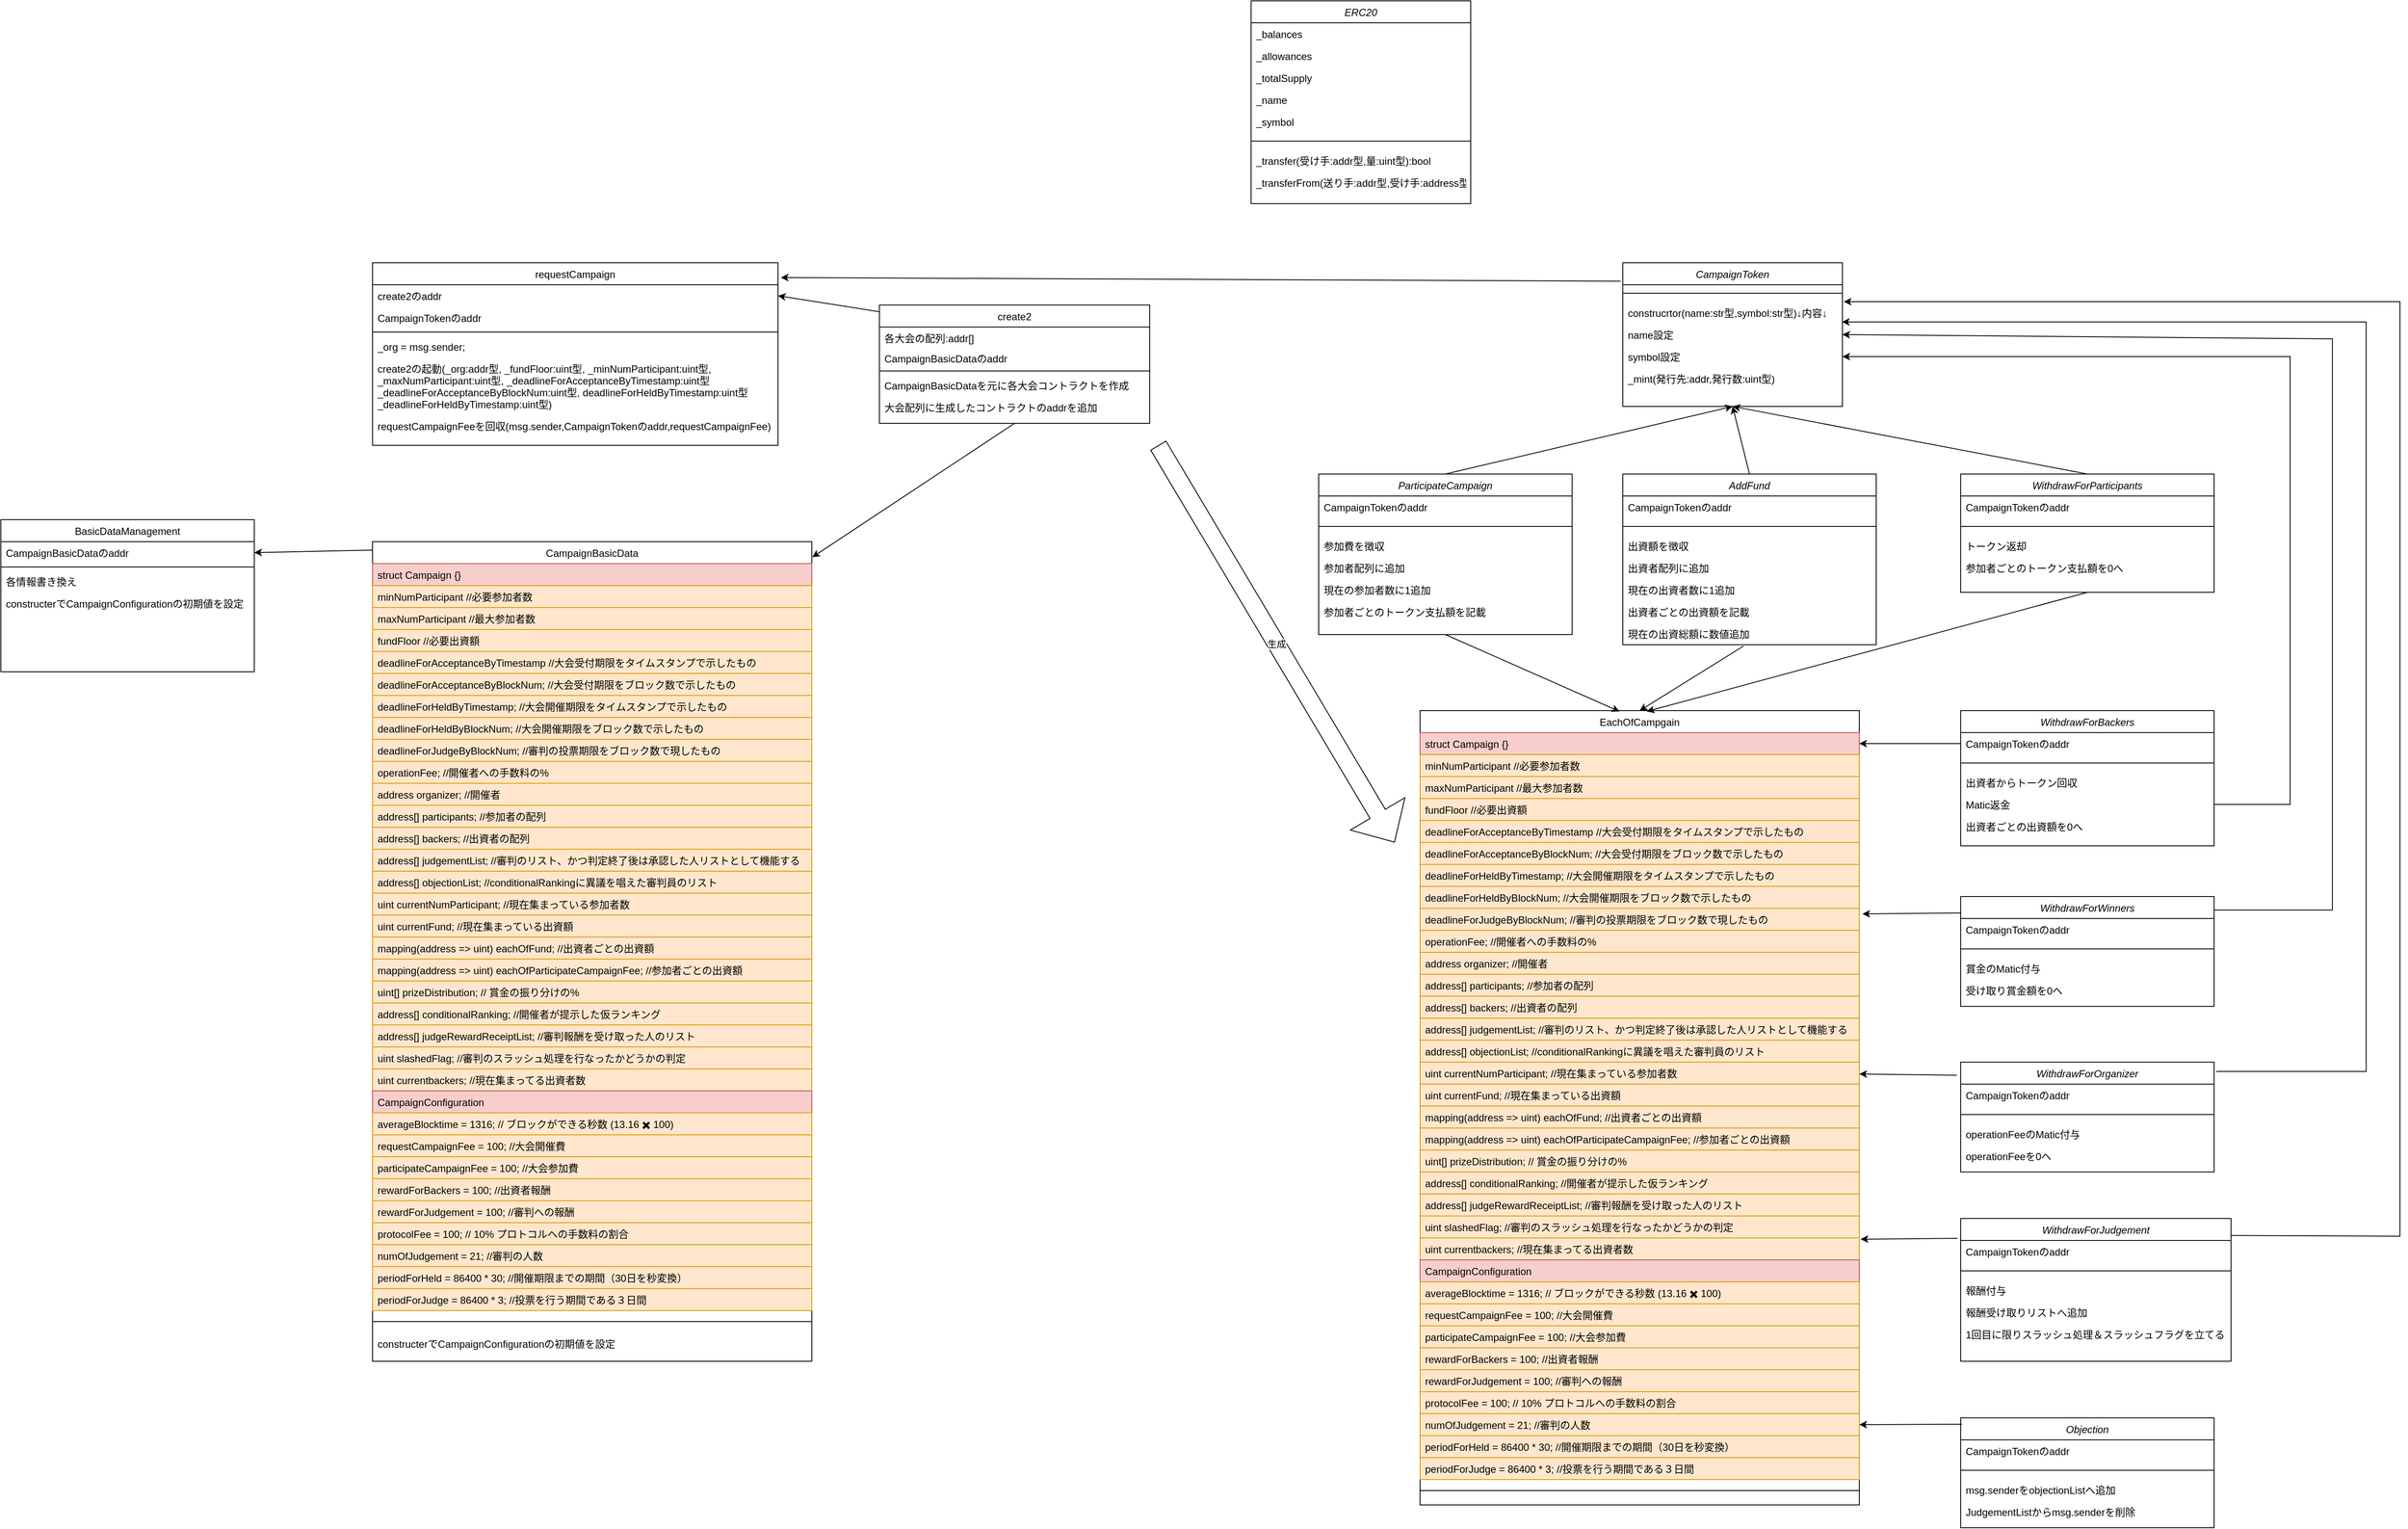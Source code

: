 <mxfile version="16.4.5" type="github">
  <diagram id="C5RBs43oDa-KdzZeNtuy" name="Page-1">
    <mxGraphModel dx="2249" dy="1671" grid="1" gridSize="10" guides="1" tooltips="1" connect="1" arrows="1" fold="1" page="1" pageScale="1" pageWidth="583" pageHeight="827" math="0" shadow="0">
      <root>
        <mxCell id="WIyWlLk6GJQsqaUBKTNV-0" />
        <mxCell id="WIyWlLk6GJQsqaUBKTNV-1" parent="WIyWlLk6GJQsqaUBKTNV-0" />
        <mxCell id="zkfFHV4jXpPFQw0GAbJ--0" value="CampaignToken" style="swimlane;fontStyle=2;align=center;verticalAlign=top;childLayout=stackLayout;horizontal=1;startSize=26;horizontalStack=0;resizeParent=1;resizeLast=0;collapsible=1;marginBottom=0;rounded=0;shadow=0;strokeWidth=1;" parent="WIyWlLk6GJQsqaUBKTNV-1" vertex="1">
          <mxGeometry x="1840" y="110" width="260" height="170" as="geometry">
            <mxRectangle x="230" y="140" width="160" height="26" as="alternateBounds" />
          </mxGeometry>
        </mxCell>
        <mxCell id="zkfFHV4jXpPFQw0GAbJ--4" value="" style="line;html=1;strokeWidth=1;align=left;verticalAlign=middle;spacingTop=-1;spacingLeft=3;spacingRight=3;rotatable=0;labelPosition=right;points=[];portConstraint=eastwest;" parent="zkfFHV4jXpPFQw0GAbJ--0" vertex="1">
          <mxGeometry y="26" width="260" height="20" as="geometry" />
        </mxCell>
        <mxCell id="sXOqod5YsUQpEIznUET0-0" value="construcrtor(name:str型,symbol:str型)↓内容↓" style="text;align=left;verticalAlign=top;spacingLeft=4;spacingRight=4;overflow=hidden;rotatable=0;points=[[0,0.5],[1,0.5]];portConstraint=eastwest;" vertex="1" parent="zkfFHV4jXpPFQw0GAbJ--0">
          <mxGeometry y="46" width="260" height="26" as="geometry" />
        </mxCell>
        <mxCell id="sXOqod5YsUQpEIznUET0-14" value="name設定" style="text;align=left;verticalAlign=top;spacingLeft=4;spacingRight=4;overflow=hidden;rotatable=0;points=[[0,0.5],[1,0.5]];portConstraint=eastwest;" vertex="1" parent="zkfFHV4jXpPFQw0GAbJ--0">
          <mxGeometry y="72" width="260" height="26" as="geometry" />
        </mxCell>
        <mxCell id="sXOqod5YsUQpEIznUET0-15" value="symbol設定" style="text;align=left;verticalAlign=top;spacingLeft=4;spacingRight=4;overflow=hidden;rotatable=0;points=[[0,0.5],[1,0.5]];portConstraint=eastwest;" vertex="1" parent="zkfFHV4jXpPFQw0GAbJ--0">
          <mxGeometry y="98" width="260" height="26" as="geometry" />
        </mxCell>
        <mxCell id="sXOqod5YsUQpEIznUET0-16" value="_mint(発行先:addr,発行数:uint型)" style="text;align=left;verticalAlign=top;spacingLeft=4;spacingRight=4;overflow=hidden;rotatable=0;points=[[0,0.5],[1,0.5]];portConstraint=eastwest;" vertex="1" parent="zkfFHV4jXpPFQw0GAbJ--0">
          <mxGeometry y="124" width="260" height="26" as="geometry" />
        </mxCell>
        <mxCell id="zkfFHV4jXpPFQw0GAbJ--17" value="create2" style="swimlane;fontStyle=0;align=center;verticalAlign=top;childLayout=stackLayout;horizontal=1;startSize=26;horizontalStack=0;resizeParent=1;resizeLast=0;collapsible=1;marginBottom=0;rounded=0;shadow=0;strokeWidth=1;" parent="WIyWlLk6GJQsqaUBKTNV-1" vertex="1">
          <mxGeometry x="960" y="160" width="320" height="140" as="geometry">
            <mxRectangle x="550" y="140" width="160" height="26" as="alternateBounds" />
          </mxGeometry>
        </mxCell>
        <mxCell id="zkfFHV4jXpPFQw0GAbJ--18" value="各大会の配列:addr[]" style="text;align=left;verticalAlign=top;spacingLeft=4;spacingRight=4;overflow=hidden;rotatable=0;points=[[0,0.5],[1,0.5]];portConstraint=eastwest;" parent="zkfFHV4jXpPFQw0GAbJ--17" vertex="1">
          <mxGeometry y="26" width="320" height="24" as="geometry" />
        </mxCell>
        <mxCell id="sXOqod5YsUQpEIznUET0-89" value="CampaignBasicDataのaddr" style="text;align=left;verticalAlign=top;spacingLeft=4;spacingRight=4;overflow=hidden;rotatable=0;points=[[0,0.5],[1,0.5]];portConstraint=eastwest;" vertex="1" parent="zkfFHV4jXpPFQw0GAbJ--17">
          <mxGeometry y="50" width="320" height="24" as="geometry" />
        </mxCell>
        <mxCell id="zkfFHV4jXpPFQw0GAbJ--23" value="" style="line;html=1;strokeWidth=1;align=left;verticalAlign=middle;spacingTop=-1;spacingLeft=3;spacingRight=3;rotatable=0;labelPosition=right;points=[];portConstraint=eastwest;" parent="zkfFHV4jXpPFQw0GAbJ--17" vertex="1">
          <mxGeometry y="74" width="320" height="8" as="geometry" />
        </mxCell>
        <mxCell id="zkfFHV4jXpPFQw0GAbJ--24" value="CampaignBasicDataを元に各大会コントラクトを作成" style="text;align=left;verticalAlign=top;spacingLeft=4;spacingRight=4;overflow=hidden;rotatable=0;points=[[0,0.5],[1,0.5]];portConstraint=eastwest;" parent="zkfFHV4jXpPFQw0GAbJ--17" vertex="1">
          <mxGeometry y="82" width="320" height="26" as="geometry" />
        </mxCell>
        <mxCell id="sXOqod5YsUQpEIznUET0-146" value="大会配列に生成したコントラクトのaddrを追加" style="text;align=left;verticalAlign=top;spacingLeft=4;spacingRight=4;overflow=hidden;rotatable=0;points=[[0,0.5],[1,0.5]];portConstraint=eastwest;" vertex="1" parent="zkfFHV4jXpPFQw0GAbJ--17">
          <mxGeometry y="108" width="320" height="26" as="geometry" />
        </mxCell>
        <mxCell id="sXOqod5YsUQpEIznUET0-17" value="CampaignBasicData" style="swimlane;fontStyle=0;align=center;verticalAlign=top;childLayout=stackLayout;horizontal=1;startSize=26;horizontalStack=0;resizeParent=1;resizeLast=0;collapsible=1;marginBottom=0;rounded=0;shadow=0;strokeWidth=1;" vertex="1" parent="WIyWlLk6GJQsqaUBKTNV-1">
          <mxGeometry x="360" y="440" width="520" height="970" as="geometry">
            <mxRectangle x="550" y="140" width="160" height="26" as="alternateBounds" />
          </mxGeometry>
        </mxCell>
        <mxCell id="sXOqod5YsUQpEIznUET0-56" value="struct Campaign {}" style="text;align=left;verticalAlign=top;spacingLeft=4;spacingRight=4;overflow=hidden;rotatable=0;points=[[0,0.5],[1,0.5]];portConstraint=eastwest;fillColor=#f8cecc;strokeColor=#b85450;" vertex="1" parent="sXOqod5YsUQpEIznUET0-17">
          <mxGeometry y="26" width="520" height="26" as="geometry" />
        </mxCell>
        <mxCell id="sXOqod5YsUQpEIznUET0-18" value="minNumParticipant //必要参加者数" style="text;align=left;verticalAlign=top;spacingLeft=4;spacingRight=4;overflow=hidden;rotatable=0;points=[[0,0.5],[1,0.5]];portConstraint=eastwest;fillColor=#ffe6cc;strokeColor=#d79b00;" vertex="1" parent="sXOqod5YsUQpEIznUET0-17">
          <mxGeometry y="52" width="520" height="26" as="geometry" />
        </mxCell>
        <mxCell id="sXOqod5YsUQpEIznUET0-21" value="maxNumParticipant //最大参加者数" style="text;align=left;verticalAlign=top;spacingLeft=4;spacingRight=4;overflow=hidden;rotatable=0;points=[[0,0.5],[1,0.5]];portConstraint=eastwest;fillColor=#ffe6cc;strokeColor=#d79b00;" vertex="1" parent="sXOqod5YsUQpEIznUET0-17">
          <mxGeometry y="78" width="520" height="26" as="geometry" />
        </mxCell>
        <mxCell id="sXOqod5YsUQpEIznUET0-22" value="fundFloor //必要出資額" style="text;align=left;verticalAlign=top;spacingLeft=4;spacingRight=4;overflow=hidden;rotatable=0;points=[[0,0.5],[1,0.5]];portConstraint=eastwest;fillColor=#ffe6cc;strokeColor=#d79b00;" vertex="1" parent="sXOqod5YsUQpEIznUET0-17">
          <mxGeometry y="104" width="520" height="26" as="geometry" />
        </mxCell>
        <mxCell id="sXOqod5YsUQpEIznUET0-23" value="deadlineForAcceptanceByTimestamp //大会受付期限をタイムスタンプで示したもの" style="text;align=left;verticalAlign=top;spacingLeft=4;spacingRight=4;overflow=hidden;rotatable=0;points=[[0,0.5],[1,0.5]];portConstraint=eastwest;fillColor=#ffe6cc;strokeColor=#d79b00;" vertex="1" parent="sXOqod5YsUQpEIznUET0-17">
          <mxGeometry y="130" width="520" height="26" as="geometry" />
        </mxCell>
        <mxCell id="sXOqod5YsUQpEIznUET0-24" value="deadlineForAcceptanceByBlockNum; //大会受付期限をブロック数で示したもの" style="text;align=left;verticalAlign=top;spacingLeft=4;spacingRight=4;overflow=hidden;rotatable=0;points=[[0,0.5],[1,0.5]];portConstraint=eastwest;fillColor=#ffe6cc;strokeColor=#d79b00;" vertex="1" parent="sXOqod5YsUQpEIznUET0-17">
          <mxGeometry y="156" width="520" height="26" as="geometry" />
        </mxCell>
        <mxCell id="sXOqod5YsUQpEIznUET0-25" value="deadlineForHeldByTimestamp; //大会開催期限をタイムスタンプで示したもの" style="text;align=left;verticalAlign=top;spacingLeft=4;spacingRight=4;overflow=hidden;rotatable=0;points=[[0,0.5],[1,0.5]];portConstraint=eastwest;fillColor=#ffe6cc;strokeColor=#d79b00;" vertex="1" parent="sXOqod5YsUQpEIznUET0-17">
          <mxGeometry y="182" width="520" height="26" as="geometry" />
        </mxCell>
        <mxCell id="sXOqod5YsUQpEIznUET0-26" value="deadlineForHeldByBlockNum; //大会開催期限をブロック数で示したもの" style="text;align=left;verticalAlign=top;spacingLeft=4;spacingRight=4;overflow=hidden;rotatable=0;points=[[0,0.5],[1,0.5]];portConstraint=eastwest;fillColor=#ffe6cc;strokeColor=#d79b00;" vertex="1" parent="sXOqod5YsUQpEIznUET0-17">
          <mxGeometry y="208" width="520" height="26" as="geometry" />
        </mxCell>
        <mxCell id="sXOqod5YsUQpEIznUET0-27" value="deadlineForJudgeByBlockNum; //審判の投票期限をブロック数で現したもの" style="text;align=left;verticalAlign=top;spacingLeft=4;spacingRight=4;overflow=hidden;rotatable=0;points=[[0,0.5],[1,0.5]];portConstraint=eastwest;fillColor=#ffe6cc;strokeColor=#d79b00;" vertex="1" parent="sXOqod5YsUQpEIznUET0-17">
          <mxGeometry y="234" width="520" height="26" as="geometry" />
        </mxCell>
        <mxCell id="sXOqod5YsUQpEIznUET0-28" value="operationFee; //開催者への手数料の%" style="text;align=left;verticalAlign=top;spacingLeft=4;spacingRight=4;overflow=hidden;rotatable=0;points=[[0,0.5],[1,0.5]];portConstraint=eastwest;fillColor=#ffe6cc;strokeColor=#d79b00;" vertex="1" parent="sXOqod5YsUQpEIznUET0-17">
          <mxGeometry y="260" width="520" height="26" as="geometry" />
        </mxCell>
        <mxCell id="sXOqod5YsUQpEIznUET0-29" value="address organizer; //開催者" style="text;align=left;verticalAlign=top;spacingLeft=4;spacingRight=4;overflow=hidden;rotatable=0;points=[[0,0.5],[1,0.5]];portConstraint=eastwest;fillColor=#ffe6cc;strokeColor=#d79b00;" vertex="1" parent="sXOqod5YsUQpEIznUET0-17">
          <mxGeometry y="286" width="520" height="26" as="geometry" />
        </mxCell>
        <mxCell id="sXOqod5YsUQpEIznUET0-30" value="address[] participants; //参加者の配列" style="text;align=left;verticalAlign=top;spacingLeft=4;spacingRight=4;overflow=hidden;rotatable=0;points=[[0,0.5],[1,0.5]];portConstraint=eastwest;fillColor=#ffe6cc;strokeColor=#d79b00;" vertex="1" parent="sXOqod5YsUQpEIznUET0-17">
          <mxGeometry y="312" width="520" height="26" as="geometry" />
        </mxCell>
        <mxCell id="sXOqod5YsUQpEIznUET0-31" value="address[] backers; //出資者の配列" style="text;align=left;verticalAlign=top;spacingLeft=4;spacingRight=4;overflow=hidden;rotatable=0;points=[[0,0.5],[1,0.5]];portConstraint=eastwest;fillColor=#ffe6cc;strokeColor=#d79b00;" vertex="1" parent="sXOqod5YsUQpEIznUET0-17">
          <mxGeometry y="338" width="520" height="26" as="geometry" />
        </mxCell>
        <mxCell id="sXOqod5YsUQpEIznUET0-32" value="address[] judgementList; //審判のリスト、かつ判定終了後は承認した人リストとして機能する" style="text;align=left;verticalAlign=top;spacingLeft=4;spacingRight=4;overflow=hidden;rotatable=0;points=[[0,0.5],[1,0.5]];portConstraint=eastwest;fillColor=#ffe6cc;strokeColor=#d79b00;" vertex="1" parent="sXOqod5YsUQpEIznUET0-17">
          <mxGeometry y="364" width="520" height="26" as="geometry" />
        </mxCell>
        <mxCell id="sXOqod5YsUQpEIznUET0-33" value="address[] objectionList; //conditionalRankingに異議を唱えた審判員のリスト" style="text;align=left;verticalAlign=top;spacingLeft=4;spacingRight=4;overflow=hidden;rotatable=0;points=[[0,0.5],[1,0.5]];portConstraint=eastwest;fillColor=#ffe6cc;strokeColor=#d79b00;" vertex="1" parent="sXOqod5YsUQpEIznUET0-17">
          <mxGeometry y="390" width="520" height="26" as="geometry" />
        </mxCell>
        <mxCell id="sXOqod5YsUQpEIznUET0-34" value="uint currentNumParticipant; //現在集まっている参加者数" style="text;align=left;verticalAlign=top;spacingLeft=4;spacingRight=4;overflow=hidden;rotatable=0;points=[[0,0.5],[1,0.5]];portConstraint=eastwest;fillColor=#ffe6cc;strokeColor=#d79b00;" vertex="1" parent="sXOqod5YsUQpEIznUET0-17">
          <mxGeometry y="416" width="520" height="26" as="geometry" />
        </mxCell>
        <mxCell id="sXOqod5YsUQpEIznUET0-35" value="uint currentFund; //現在集まっている出資額" style="text;align=left;verticalAlign=top;spacingLeft=4;spacingRight=4;overflow=hidden;rotatable=0;points=[[0,0.5],[1,0.5]];portConstraint=eastwest;fillColor=#ffe6cc;strokeColor=#d79b00;" vertex="1" parent="sXOqod5YsUQpEIznUET0-17">
          <mxGeometry y="442" width="520" height="26" as="geometry" />
        </mxCell>
        <mxCell id="sXOqod5YsUQpEIznUET0-36" value="mapping(address =&gt; uint) eachOfFund; //出資者ごとの出資額" style="text;align=left;verticalAlign=top;spacingLeft=4;spacingRight=4;overflow=hidden;rotatable=0;points=[[0,0.5],[1,0.5]];portConstraint=eastwest;fillColor=#ffe6cc;strokeColor=#d79b00;" vertex="1" parent="sXOqod5YsUQpEIznUET0-17">
          <mxGeometry y="468" width="520" height="26" as="geometry" />
        </mxCell>
        <mxCell id="sXOqod5YsUQpEIznUET0-37" value="mapping(address =&gt; uint) eachOfParticipateCampaignFee; //参加者ごとの出資額" style="text;align=left;verticalAlign=top;spacingLeft=4;spacingRight=4;overflow=hidden;rotatable=0;points=[[0,0.5],[1,0.5]];portConstraint=eastwest;fillColor=#ffe6cc;strokeColor=#d79b00;" vertex="1" parent="sXOqod5YsUQpEIznUET0-17">
          <mxGeometry y="494" width="520" height="26" as="geometry" />
        </mxCell>
        <mxCell id="sXOqod5YsUQpEIznUET0-38" value="uint[] prizeDistribution; // 賞金の振り分けの%" style="text;align=left;verticalAlign=top;spacingLeft=4;spacingRight=4;overflow=hidden;rotatable=0;points=[[0,0.5],[1,0.5]];portConstraint=eastwest;fillColor=#ffe6cc;strokeColor=#d79b00;" vertex="1" parent="sXOqod5YsUQpEIznUET0-17">
          <mxGeometry y="520" width="520" height="26" as="geometry" />
        </mxCell>
        <mxCell id="sXOqod5YsUQpEIznUET0-39" value="address[] conditionalRanking; //開催者が提示した仮ランキング" style="text;align=left;verticalAlign=top;spacingLeft=4;spacingRight=4;overflow=hidden;rotatable=0;points=[[0,0.5],[1,0.5]];portConstraint=eastwest;fillColor=#ffe6cc;strokeColor=#d79b00;" vertex="1" parent="sXOqod5YsUQpEIznUET0-17">
          <mxGeometry y="546" width="520" height="26" as="geometry" />
        </mxCell>
        <mxCell id="sXOqod5YsUQpEIznUET0-40" value="address[] judgeRewardReceiptList; //審判報酬を受け取った人のリスト" style="text;align=left;verticalAlign=top;spacingLeft=4;spacingRight=4;overflow=hidden;rotatable=0;points=[[0,0.5],[1,0.5]];portConstraint=eastwest;fillColor=#ffe6cc;strokeColor=#d79b00;" vertex="1" parent="sXOqod5YsUQpEIznUET0-17">
          <mxGeometry y="572" width="520" height="26" as="geometry" />
        </mxCell>
        <mxCell id="sXOqod5YsUQpEIznUET0-41" value="uint slashedFlag; //審判のスラッシュ処理を行なったかどうかの判定" style="text;align=left;verticalAlign=top;spacingLeft=4;spacingRight=4;overflow=hidden;rotatable=0;points=[[0,0.5],[1,0.5]];portConstraint=eastwest;fillColor=#ffe6cc;strokeColor=#d79b00;" vertex="1" parent="sXOqod5YsUQpEIznUET0-17">
          <mxGeometry y="598" width="520" height="26" as="geometry" />
        </mxCell>
        <mxCell id="sXOqod5YsUQpEIznUET0-42" value="uint currentbackers; //現在集まってる出資者数" style="text;align=left;verticalAlign=top;spacingLeft=4;spacingRight=4;overflow=hidden;rotatable=0;points=[[0,0.5],[1,0.5]];portConstraint=eastwest;fillColor=#ffe6cc;strokeColor=#d79b00;" vertex="1" parent="sXOqod5YsUQpEIznUET0-17">
          <mxGeometry y="624" width="520" height="26" as="geometry" />
        </mxCell>
        <mxCell id="sXOqod5YsUQpEIznUET0-57" value="CampaignConfiguration" style="text;align=left;verticalAlign=top;spacingLeft=4;spacingRight=4;overflow=hidden;rotatable=0;points=[[0,0.5],[1,0.5]];portConstraint=eastwest;fillColor=#f8cecc;strokeColor=#b85450;" vertex="1" parent="sXOqod5YsUQpEIznUET0-17">
          <mxGeometry y="650" width="520" height="26" as="geometry" />
        </mxCell>
        <mxCell id="sXOqod5YsUQpEIznUET0-58" value="averageBlocktime = 1316; // ブロックができる秒数 (13.16 ✖️ 100)" style="text;align=left;verticalAlign=top;spacingLeft=4;spacingRight=4;overflow=hidden;rotatable=0;points=[[0,0.5],[1,0.5]];portConstraint=eastwest;fillColor=#ffe6cc;strokeColor=#d79b00;" vertex="1" parent="sXOqod5YsUQpEIznUET0-17">
          <mxGeometry y="676" width="520" height="26" as="geometry" />
        </mxCell>
        <mxCell id="sXOqod5YsUQpEIznUET0-59" value="requestCampaignFee = 100; //大会開催費" style="text;align=left;verticalAlign=top;spacingLeft=4;spacingRight=4;overflow=hidden;rotatable=0;points=[[0,0.5],[1,0.5]];portConstraint=eastwest;fillColor=#ffe6cc;strokeColor=#d79b00;" vertex="1" parent="sXOqod5YsUQpEIznUET0-17">
          <mxGeometry y="702" width="520" height="26" as="geometry" />
        </mxCell>
        <mxCell id="sXOqod5YsUQpEIznUET0-60" value="participateCampaignFee = 100; //大会参加費" style="text;align=left;verticalAlign=top;spacingLeft=4;spacingRight=4;overflow=hidden;rotatable=0;points=[[0,0.5],[1,0.5]];portConstraint=eastwest;fillColor=#ffe6cc;strokeColor=#d79b00;" vertex="1" parent="sXOqod5YsUQpEIznUET0-17">
          <mxGeometry y="728" width="520" height="26" as="geometry" />
        </mxCell>
        <mxCell id="sXOqod5YsUQpEIznUET0-61" value="rewardForBackers = 100; //出資者報酬" style="text;align=left;verticalAlign=top;spacingLeft=4;spacingRight=4;overflow=hidden;rotatable=0;points=[[0,0.5],[1,0.5]];portConstraint=eastwest;fillColor=#ffe6cc;strokeColor=#d79b00;" vertex="1" parent="sXOqod5YsUQpEIznUET0-17">
          <mxGeometry y="754" width="520" height="26" as="geometry" />
        </mxCell>
        <mxCell id="sXOqod5YsUQpEIznUET0-62" value="rewardForJudgement = 100; //審判への報酬" style="text;align=left;verticalAlign=top;spacingLeft=4;spacingRight=4;overflow=hidden;rotatable=0;points=[[0,0.5],[1,0.5]];portConstraint=eastwest;fillColor=#ffe6cc;strokeColor=#d79b00;" vertex="1" parent="sXOqod5YsUQpEIznUET0-17">
          <mxGeometry y="780" width="520" height="26" as="geometry" />
        </mxCell>
        <mxCell id="sXOqod5YsUQpEIznUET0-63" value="protocolFee = 100; // 10% プロトコルへの手数料の割合" style="text;align=left;verticalAlign=top;spacingLeft=4;spacingRight=4;overflow=hidden;rotatable=0;points=[[0,0.5],[1,0.5]];portConstraint=eastwest;fillColor=#ffe6cc;strokeColor=#d79b00;" vertex="1" parent="sXOqod5YsUQpEIznUET0-17">
          <mxGeometry y="806" width="520" height="26" as="geometry" />
        </mxCell>
        <mxCell id="sXOqod5YsUQpEIznUET0-64" value="numOfJudgement = 21; //審判の人数" style="text;align=left;verticalAlign=top;spacingLeft=4;spacingRight=4;overflow=hidden;rotatable=0;points=[[0,0.5],[1,0.5]];portConstraint=eastwest;fillColor=#ffe6cc;strokeColor=#d79b00;" vertex="1" parent="sXOqod5YsUQpEIznUET0-17">
          <mxGeometry y="832" width="520" height="26" as="geometry" />
        </mxCell>
        <mxCell id="sXOqod5YsUQpEIznUET0-65" value="periodForHeld = 86400 * 30; //開催期限までの期間（30日を秒変換）" style="text;align=left;verticalAlign=top;spacingLeft=4;spacingRight=4;overflow=hidden;rotatable=0;points=[[0,0.5],[1,0.5]];portConstraint=eastwest;fillColor=#ffe6cc;strokeColor=#d79b00;" vertex="1" parent="sXOqod5YsUQpEIznUET0-17">
          <mxGeometry y="858" width="520" height="26" as="geometry" />
        </mxCell>
        <mxCell id="sXOqod5YsUQpEIznUET0-66" value="periodForJudge = 86400 * 3; //投票を行う期間である３日間" style="text;align=left;verticalAlign=top;spacingLeft=4;spacingRight=4;overflow=hidden;rotatable=0;points=[[0,0.5],[1,0.5]];portConstraint=eastwest;fillColor=#ffe6cc;strokeColor=#d79b00;" vertex="1" parent="sXOqod5YsUQpEIznUET0-17">
          <mxGeometry y="884" width="520" height="26" as="geometry" />
        </mxCell>
        <mxCell id="sXOqod5YsUQpEIznUET0-19" value="" style="line;html=1;strokeWidth=1;align=left;verticalAlign=middle;spacingTop=-1;spacingLeft=3;spacingRight=3;rotatable=0;labelPosition=right;points=[];portConstraint=eastwest;" vertex="1" parent="sXOqod5YsUQpEIznUET0-17">
          <mxGeometry y="910" width="520" height="26" as="geometry" />
        </mxCell>
        <mxCell id="sXOqod5YsUQpEIznUET0-73" value="constructerでCampaignConfigurationの初期値を設定" style="text;align=left;verticalAlign=top;spacingLeft=4;spacingRight=4;overflow=hidden;rotatable=0;points=[[0,0.5],[1,0.5]];portConstraint=eastwest;" vertex="1" parent="sXOqod5YsUQpEIznUET0-17">
          <mxGeometry y="936" width="520" height="26" as="geometry" />
        </mxCell>
        <mxCell id="sXOqod5YsUQpEIznUET0-68" value="BasicDataManagement" style="swimlane;fontStyle=0;align=center;verticalAlign=top;childLayout=stackLayout;horizontal=1;startSize=26;horizontalStack=0;resizeParent=1;resizeLast=0;collapsible=1;marginBottom=0;rounded=0;shadow=0;strokeWidth=1;" vertex="1" parent="WIyWlLk6GJQsqaUBKTNV-1">
          <mxGeometry x="-80" y="414" width="300" height="180" as="geometry">
            <mxRectangle x="550" y="140" width="160" height="26" as="alternateBounds" />
          </mxGeometry>
        </mxCell>
        <mxCell id="sXOqod5YsUQpEIznUET0-69" value="CampaignBasicDataのaddr" style="text;align=left;verticalAlign=top;spacingLeft=4;spacingRight=4;overflow=hidden;rotatable=0;points=[[0,0.5],[1,0.5]];portConstraint=eastwest;" vertex="1" parent="sXOqod5YsUQpEIznUET0-68">
          <mxGeometry y="26" width="300" height="26" as="geometry" />
        </mxCell>
        <mxCell id="sXOqod5YsUQpEIznUET0-70" value="" style="line;html=1;strokeWidth=1;align=left;verticalAlign=middle;spacingTop=-1;spacingLeft=3;spacingRight=3;rotatable=0;labelPosition=right;points=[];portConstraint=eastwest;" vertex="1" parent="sXOqod5YsUQpEIznUET0-68">
          <mxGeometry y="52" width="300" height="8" as="geometry" />
        </mxCell>
        <mxCell id="sXOqod5YsUQpEIznUET0-71" value="各情報書き換え" style="text;align=left;verticalAlign=top;spacingLeft=4;spacingRight=4;overflow=hidden;rotatable=0;points=[[0,0.5],[1,0.5]];portConstraint=eastwest;" vertex="1" parent="sXOqod5YsUQpEIznUET0-68">
          <mxGeometry y="60" width="300" height="26" as="geometry" />
        </mxCell>
        <mxCell id="sXOqod5YsUQpEIznUET0-136" value="constructerでCampaignConfigurationの初期値を設定" style="text;align=left;verticalAlign=top;spacingLeft=4;spacingRight=4;overflow=hidden;rotatable=0;points=[[0,0.5],[1,0.5]];portConstraint=eastwest;" vertex="1" parent="sXOqod5YsUQpEIznUET0-68">
          <mxGeometry y="86" width="300" height="26" as="geometry" />
        </mxCell>
        <mxCell id="sXOqod5YsUQpEIznUET0-1" value="ERC20" style="swimlane;fontStyle=2;align=center;verticalAlign=top;childLayout=stackLayout;horizontal=1;startSize=26;horizontalStack=0;resizeParent=1;resizeLast=0;collapsible=1;marginBottom=0;rounded=0;shadow=0;strokeWidth=1;" vertex="1" parent="WIyWlLk6GJQsqaUBKTNV-1">
          <mxGeometry x="1400" y="-200" width="260" height="240" as="geometry">
            <mxRectangle x="230" y="140" width="160" height="26" as="alternateBounds" />
          </mxGeometry>
        </mxCell>
        <mxCell id="sXOqod5YsUQpEIznUET0-5" value="_balances" style="text;align=left;verticalAlign=top;spacingLeft=4;spacingRight=4;overflow=hidden;rotatable=0;points=[[0,0.5],[1,0.5]];portConstraint=eastwest;" vertex="1" parent="sXOqod5YsUQpEIznUET0-1">
          <mxGeometry y="26" width="260" height="26" as="geometry" />
        </mxCell>
        <mxCell id="sXOqod5YsUQpEIznUET0-4" value="_allowances" style="text;align=left;verticalAlign=top;spacingLeft=4;spacingRight=4;overflow=hidden;rotatable=0;points=[[0,0.5],[1,0.5]];portConstraint=eastwest;" vertex="1" parent="sXOqod5YsUQpEIznUET0-1">
          <mxGeometry y="52" width="260" height="26" as="geometry" />
        </mxCell>
        <mxCell id="sXOqod5YsUQpEIznUET0-6" value="_totalSupply" style="text;align=left;verticalAlign=top;spacingLeft=4;spacingRight=4;overflow=hidden;rotatable=0;points=[[0,0.5],[1,0.5]];portConstraint=eastwest;" vertex="1" parent="sXOqod5YsUQpEIznUET0-1">
          <mxGeometry y="78" width="260" height="26" as="geometry" />
        </mxCell>
        <mxCell id="sXOqod5YsUQpEIznUET0-7" value="_name" style="text;align=left;verticalAlign=top;spacingLeft=4;spacingRight=4;overflow=hidden;rotatable=0;points=[[0,0.5],[1,0.5]];portConstraint=eastwest;" vertex="1" parent="sXOqod5YsUQpEIznUET0-1">
          <mxGeometry y="104" width="260" height="26" as="geometry" />
        </mxCell>
        <mxCell id="sXOqod5YsUQpEIznUET0-8" value="_symbol" style="text;align=left;verticalAlign=top;spacingLeft=4;spacingRight=4;overflow=hidden;rotatable=0;points=[[0,0.5],[1,0.5]];portConstraint=eastwest;" vertex="1" parent="sXOqod5YsUQpEIznUET0-1">
          <mxGeometry y="130" width="260" height="26" as="geometry" />
        </mxCell>
        <mxCell id="sXOqod5YsUQpEIznUET0-2" value="" style="line;html=1;strokeWidth=1;align=left;verticalAlign=middle;spacingTop=-1;spacingLeft=3;spacingRight=3;rotatable=0;labelPosition=right;points=[];portConstraint=eastwest;" vertex="1" parent="sXOqod5YsUQpEIznUET0-1">
          <mxGeometry y="156" width="260" height="20" as="geometry" />
        </mxCell>
        <mxCell id="sXOqod5YsUQpEIznUET0-11" value="_transfer(受け手:addr型,量:uint型):bool" style="text;align=left;verticalAlign=top;spacingLeft=4;spacingRight=4;overflow=hidden;rotatable=0;points=[[0,0.5],[1,0.5]];portConstraint=eastwest;" vertex="1" parent="sXOqod5YsUQpEIznUET0-1">
          <mxGeometry y="176" width="260" height="26" as="geometry" />
        </mxCell>
        <mxCell id="sXOqod5YsUQpEIznUET0-12" value="_transferFrom(送り手:addr型,受け手:address型,量:uint型):bool" style="text;align=left;verticalAlign=top;spacingLeft=4;spacingRight=4;overflow=hidden;rotatable=0;points=[[0,0.5],[1,0.5]];portConstraint=eastwest;" vertex="1" parent="sXOqod5YsUQpEIznUET0-1">
          <mxGeometry y="202" width="260" height="26" as="geometry" />
        </mxCell>
        <mxCell id="sXOqod5YsUQpEIznUET0-76" value="requestCampaign" style="swimlane;fontStyle=0;align=center;verticalAlign=top;childLayout=stackLayout;horizontal=1;startSize=26;horizontalStack=0;resizeParent=1;resizeLast=0;collapsible=1;marginBottom=0;rounded=0;shadow=0;strokeWidth=1;" vertex="1" parent="WIyWlLk6GJQsqaUBKTNV-1">
          <mxGeometry x="360" y="110" width="480" height="216" as="geometry">
            <mxRectangle x="550" y="140" width="160" height="26" as="alternateBounds" />
          </mxGeometry>
        </mxCell>
        <mxCell id="sXOqod5YsUQpEIznUET0-77" value="create2のaddr" style="text;align=left;verticalAlign=top;spacingLeft=4;spacingRight=4;overflow=hidden;rotatable=0;points=[[0,0.5],[1,0.5]];portConstraint=eastwest;" vertex="1" parent="sXOqod5YsUQpEIznUET0-76">
          <mxGeometry y="26" width="480" height="26" as="geometry" />
        </mxCell>
        <mxCell id="sXOqod5YsUQpEIznUET0-84" value="CampaignTokenのaddr" style="text;align=left;verticalAlign=top;spacingLeft=4;spacingRight=4;overflow=hidden;rotatable=0;points=[[0,0.5],[1,0.5]];portConstraint=eastwest;" vertex="1" parent="sXOqod5YsUQpEIznUET0-76">
          <mxGeometry y="52" width="480" height="26" as="geometry" />
        </mxCell>
        <mxCell id="sXOqod5YsUQpEIznUET0-78" value="" style="line;html=1;strokeWidth=1;align=left;verticalAlign=middle;spacingTop=-1;spacingLeft=3;spacingRight=3;rotatable=0;labelPosition=right;points=[];portConstraint=eastwest;" vertex="1" parent="sXOqod5YsUQpEIznUET0-76">
          <mxGeometry y="78" width="480" height="8" as="geometry" />
        </mxCell>
        <mxCell id="sXOqod5YsUQpEIznUET0-79" value="_org = msg.sender;" style="text;align=left;verticalAlign=top;spacingLeft=4;spacingRight=4;overflow=hidden;rotatable=0;points=[[0,0.5],[1,0.5]];portConstraint=eastwest;" vertex="1" parent="sXOqod5YsUQpEIznUET0-76">
          <mxGeometry y="86" width="480" height="26" as="geometry" />
        </mxCell>
        <mxCell id="sXOqod5YsUQpEIznUET0-87" value="create2の起動(_org:addr型, _fundFloor:uint型, _minNumParticipant:uint型,&#xa;_maxNumParticipant:uint型, _deadlineForAcceptanceByTimestamp:uint型&#xa;_deadlineForAcceptanceByBlockNum:uint型, deadlineForHeldByTimestamp:uint型&#xa;_deadlineForHeldByTimestamp:uint型)" style="text;align=left;verticalAlign=top;spacingLeft=4;spacingRight=4;overflow=hidden;rotatable=0;points=[[0,0.5],[1,0.5]];portConstraint=eastwest;" vertex="1" parent="sXOqod5YsUQpEIznUET0-76">
          <mxGeometry y="112" width="480" height="68" as="geometry" />
        </mxCell>
        <mxCell id="sXOqod5YsUQpEIznUET0-86" value="requestCampaignFeeを回収(msg.sender,CampaignTokenのaddr,requestCampaignFee)" style="text;align=left;verticalAlign=top;spacingLeft=4;spacingRight=4;overflow=hidden;rotatable=0;points=[[0,0.5],[1,0.5]];portConstraint=eastwest;" vertex="1" parent="sXOqod5YsUQpEIznUET0-76">
          <mxGeometry y="180" width="480" height="26" as="geometry" />
        </mxCell>
        <mxCell id="sXOqod5YsUQpEIznUET0-91" value="" style="endArrow=classic;html=1;rounded=0;entryX=1;entryY=0.5;entryDx=0;entryDy=0;exitX=-0.002;exitY=0.056;exitDx=0;exitDy=0;exitPerimeter=0;" edge="1" parent="WIyWlLk6GJQsqaUBKTNV-1" source="zkfFHV4jXpPFQw0GAbJ--17" target="sXOqod5YsUQpEIznUET0-77">
          <mxGeometry width="50" height="50" relative="1" as="geometry">
            <mxPoint x="770" y="220" as="sourcePoint" />
            <mxPoint x="820" y="170" as="targetPoint" />
          </mxGeometry>
        </mxCell>
        <mxCell id="sXOqod5YsUQpEIznUET0-92" value="" style="endArrow=classic;html=1;rounded=0;entryX=1;entryY=0.5;entryDx=0;entryDy=0;" edge="1" parent="WIyWlLk6GJQsqaUBKTNV-1" target="sXOqod5YsUQpEIznUET0-69">
          <mxGeometry width="50" height="50" relative="1" as="geometry">
            <mxPoint x="360" y="450" as="sourcePoint" />
            <mxPoint x="820" y="170" as="targetPoint" />
          </mxGeometry>
        </mxCell>
        <mxCell id="sXOqod5YsUQpEIznUET0-98" value="EachOfCampgain" style="swimlane;fontStyle=0;align=center;verticalAlign=top;childLayout=stackLayout;horizontal=1;startSize=26;horizontalStack=0;resizeParent=1;resizeLast=0;collapsible=1;marginBottom=0;rounded=0;shadow=0;strokeWidth=1;" vertex="1" parent="WIyWlLk6GJQsqaUBKTNV-1">
          <mxGeometry x="1600" y="640" width="520" height="940" as="geometry">
            <mxRectangle x="550" y="140" width="160" height="26" as="alternateBounds" />
          </mxGeometry>
        </mxCell>
        <mxCell id="sXOqod5YsUQpEIznUET0-99" value="struct Campaign {}" style="text;align=left;verticalAlign=top;spacingLeft=4;spacingRight=4;overflow=hidden;rotatable=0;points=[[0,0.5],[1,0.5]];portConstraint=eastwest;fillColor=#f8cecc;strokeColor=#b85450;" vertex="1" parent="sXOqod5YsUQpEIznUET0-98">
          <mxGeometry y="26" width="520" height="26" as="geometry" />
        </mxCell>
        <mxCell id="sXOqod5YsUQpEIznUET0-100" value="minNumParticipant //必要参加者数" style="text;align=left;verticalAlign=top;spacingLeft=4;spacingRight=4;overflow=hidden;rotatable=0;points=[[0,0.5],[1,0.5]];portConstraint=eastwest;fillColor=#ffe6cc;strokeColor=#d79b00;" vertex="1" parent="sXOqod5YsUQpEIznUET0-98">
          <mxGeometry y="52" width="520" height="26" as="geometry" />
        </mxCell>
        <mxCell id="sXOqod5YsUQpEIznUET0-101" value="maxNumParticipant //最大参加者数" style="text;align=left;verticalAlign=top;spacingLeft=4;spacingRight=4;overflow=hidden;rotatable=0;points=[[0,0.5],[1,0.5]];portConstraint=eastwest;fillColor=#ffe6cc;strokeColor=#d79b00;" vertex="1" parent="sXOqod5YsUQpEIznUET0-98">
          <mxGeometry y="78" width="520" height="26" as="geometry" />
        </mxCell>
        <mxCell id="sXOqod5YsUQpEIznUET0-102" value="fundFloor //必要出資額" style="text;align=left;verticalAlign=top;spacingLeft=4;spacingRight=4;overflow=hidden;rotatable=0;points=[[0,0.5],[1,0.5]];portConstraint=eastwest;fillColor=#ffe6cc;strokeColor=#d79b00;" vertex="1" parent="sXOqod5YsUQpEIznUET0-98">
          <mxGeometry y="104" width="520" height="26" as="geometry" />
        </mxCell>
        <mxCell id="sXOqod5YsUQpEIznUET0-103" value="deadlineForAcceptanceByTimestamp //大会受付期限をタイムスタンプで示したもの" style="text;align=left;verticalAlign=top;spacingLeft=4;spacingRight=4;overflow=hidden;rotatable=0;points=[[0,0.5],[1,0.5]];portConstraint=eastwest;fillColor=#ffe6cc;strokeColor=#d79b00;" vertex="1" parent="sXOqod5YsUQpEIznUET0-98">
          <mxGeometry y="130" width="520" height="26" as="geometry" />
        </mxCell>
        <mxCell id="sXOqod5YsUQpEIznUET0-104" value="deadlineForAcceptanceByBlockNum; //大会受付期限をブロック数で示したもの" style="text;align=left;verticalAlign=top;spacingLeft=4;spacingRight=4;overflow=hidden;rotatable=0;points=[[0,0.5],[1,0.5]];portConstraint=eastwest;fillColor=#ffe6cc;strokeColor=#d79b00;" vertex="1" parent="sXOqod5YsUQpEIznUET0-98">
          <mxGeometry y="156" width="520" height="26" as="geometry" />
        </mxCell>
        <mxCell id="sXOqod5YsUQpEIznUET0-105" value="deadlineForHeldByTimestamp; //大会開催期限をタイムスタンプで示したもの" style="text;align=left;verticalAlign=top;spacingLeft=4;spacingRight=4;overflow=hidden;rotatable=0;points=[[0,0.5],[1,0.5]];portConstraint=eastwest;fillColor=#ffe6cc;strokeColor=#d79b00;" vertex="1" parent="sXOqod5YsUQpEIznUET0-98">
          <mxGeometry y="182" width="520" height="26" as="geometry" />
        </mxCell>
        <mxCell id="sXOqod5YsUQpEIznUET0-106" value="deadlineForHeldByBlockNum; //大会開催期限をブロック数で示したもの" style="text;align=left;verticalAlign=top;spacingLeft=4;spacingRight=4;overflow=hidden;rotatable=0;points=[[0,0.5],[1,0.5]];portConstraint=eastwest;fillColor=#ffe6cc;strokeColor=#d79b00;" vertex="1" parent="sXOqod5YsUQpEIznUET0-98">
          <mxGeometry y="208" width="520" height="26" as="geometry" />
        </mxCell>
        <mxCell id="sXOqod5YsUQpEIznUET0-107" value="deadlineForJudgeByBlockNum; //審判の投票期限をブロック数で現したもの" style="text;align=left;verticalAlign=top;spacingLeft=4;spacingRight=4;overflow=hidden;rotatable=0;points=[[0,0.5],[1,0.5]];portConstraint=eastwest;fillColor=#ffe6cc;strokeColor=#d79b00;" vertex="1" parent="sXOqod5YsUQpEIznUET0-98">
          <mxGeometry y="234" width="520" height="26" as="geometry" />
        </mxCell>
        <mxCell id="sXOqod5YsUQpEIznUET0-108" value="operationFee; //開催者への手数料の%" style="text;align=left;verticalAlign=top;spacingLeft=4;spacingRight=4;overflow=hidden;rotatable=0;points=[[0,0.5],[1,0.5]];portConstraint=eastwest;fillColor=#ffe6cc;strokeColor=#d79b00;" vertex="1" parent="sXOqod5YsUQpEIznUET0-98">
          <mxGeometry y="260" width="520" height="26" as="geometry" />
        </mxCell>
        <mxCell id="sXOqod5YsUQpEIznUET0-109" value="address organizer; //開催者" style="text;align=left;verticalAlign=top;spacingLeft=4;spacingRight=4;overflow=hidden;rotatable=0;points=[[0,0.5],[1,0.5]];portConstraint=eastwest;fillColor=#ffe6cc;strokeColor=#d79b00;" vertex="1" parent="sXOqod5YsUQpEIznUET0-98">
          <mxGeometry y="286" width="520" height="26" as="geometry" />
        </mxCell>
        <mxCell id="sXOqod5YsUQpEIznUET0-110" value="address[] participants; //参加者の配列" style="text;align=left;verticalAlign=top;spacingLeft=4;spacingRight=4;overflow=hidden;rotatable=0;points=[[0,0.5],[1,0.5]];portConstraint=eastwest;fillColor=#ffe6cc;strokeColor=#d79b00;" vertex="1" parent="sXOqod5YsUQpEIznUET0-98">
          <mxGeometry y="312" width="520" height="26" as="geometry" />
        </mxCell>
        <mxCell id="sXOqod5YsUQpEIznUET0-111" value="address[] backers; //出資者の配列" style="text;align=left;verticalAlign=top;spacingLeft=4;spacingRight=4;overflow=hidden;rotatable=0;points=[[0,0.5],[1,0.5]];portConstraint=eastwest;fillColor=#ffe6cc;strokeColor=#d79b00;" vertex="1" parent="sXOqod5YsUQpEIznUET0-98">
          <mxGeometry y="338" width="520" height="26" as="geometry" />
        </mxCell>
        <mxCell id="sXOqod5YsUQpEIznUET0-112" value="address[] judgementList; //審判のリスト、かつ判定終了後は承認した人リストとして機能する" style="text;align=left;verticalAlign=top;spacingLeft=4;spacingRight=4;overflow=hidden;rotatable=0;points=[[0,0.5],[1,0.5]];portConstraint=eastwest;fillColor=#ffe6cc;strokeColor=#d79b00;" vertex="1" parent="sXOqod5YsUQpEIznUET0-98">
          <mxGeometry y="364" width="520" height="26" as="geometry" />
        </mxCell>
        <mxCell id="sXOqod5YsUQpEIznUET0-113" value="address[] objectionList; //conditionalRankingに異議を唱えた審判員のリスト" style="text;align=left;verticalAlign=top;spacingLeft=4;spacingRight=4;overflow=hidden;rotatable=0;points=[[0,0.5],[1,0.5]];portConstraint=eastwest;fillColor=#ffe6cc;strokeColor=#d79b00;" vertex="1" parent="sXOqod5YsUQpEIznUET0-98">
          <mxGeometry y="390" width="520" height="26" as="geometry" />
        </mxCell>
        <mxCell id="sXOqod5YsUQpEIznUET0-114" value="uint currentNumParticipant; //現在集まっている参加者数" style="text;align=left;verticalAlign=top;spacingLeft=4;spacingRight=4;overflow=hidden;rotatable=0;points=[[0,0.5],[1,0.5]];portConstraint=eastwest;fillColor=#ffe6cc;strokeColor=#d79b00;" vertex="1" parent="sXOqod5YsUQpEIznUET0-98">
          <mxGeometry y="416" width="520" height="26" as="geometry" />
        </mxCell>
        <mxCell id="sXOqod5YsUQpEIznUET0-115" value="uint currentFund; //現在集まっている出資額" style="text;align=left;verticalAlign=top;spacingLeft=4;spacingRight=4;overflow=hidden;rotatable=0;points=[[0,0.5],[1,0.5]];portConstraint=eastwest;fillColor=#ffe6cc;strokeColor=#d79b00;" vertex="1" parent="sXOqod5YsUQpEIznUET0-98">
          <mxGeometry y="442" width="520" height="26" as="geometry" />
        </mxCell>
        <mxCell id="sXOqod5YsUQpEIznUET0-116" value="mapping(address =&gt; uint) eachOfFund; //出資者ごとの出資額" style="text;align=left;verticalAlign=top;spacingLeft=4;spacingRight=4;overflow=hidden;rotatable=0;points=[[0,0.5],[1,0.5]];portConstraint=eastwest;fillColor=#ffe6cc;strokeColor=#d79b00;" vertex="1" parent="sXOqod5YsUQpEIznUET0-98">
          <mxGeometry y="468" width="520" height="26" as="geometry" />
        </mxCell>
        <mxCell id="sXOqod5YsUQpEIznUET0-117" value="mapping(address =&gt; uint) eachOfParticipateCampaignFee; //参加者ごとの出資額" style="text;align=left;verticalAlign=top;spacingLeft=4;spacingRight=4;overflow=hidden;rotatable=0;points=[[0,0.5],[1,0.5]];portConstraint=eastwest;fillColor=#ffe6cc;strokeColor=#d79b00;" vertex="1" parent="sXOqod5YsUQpEIznUET0-98">
          <mxGeometry y="494" width="520" height="26" as="geometry" />
        </mxCell>
        <mxCell id="sXOqod5YsUQpEIznUET0-118" value="uint[] prizeDistribution; // 賞金の振り分けの%" style="text;align=left;verticalAlign=top;spacingLeft=4;spacingRight=4;overflow=hidden;rotatable=0;points=[[0,0.5],[1,0.5]];portConstraint=eastwest;fillColor=#ffe6cc;strokeColor=#d79b00;" vertex="1" parent="sXOqod5YsUQpEIznUET0-98">
          <mxGeometry y="520" width="520" height="26" as="geometry" />
        </mxCell>
        <mxCell id="sXOqod5YsUQpEIznUET0-119" value="address[] conditionalRanking; //開催者が提示した仮ランキング" style="text;align=left;verticalAlign=top;spacingLeft=4;spacingRight=4;overflow=hidden;rotatable=0;points=[[0,0.5],[1,0.5]];portConstraint=eastwest;fillColor=#ffe6cc;strokeColor=#d79b00;" vertex="1" parent="sXOqod5YsUQpEIznUET0-98">
          <mxGeometry y="546" width="520" height="26" as="geometry" />
        </mxCell>
        <mxCell id="sXOqod5YsUQpEIznUET0-120" value="address[] judgeRewardReceiptList; //審判報酬を受け取った人のリスト" style="text;align=left;verticalAlign=top;spacingLeft=4;spacingRight=4;overflow=hidden;rotatable=0;points=[[0,0.5],[1,0.5]];portConstraint=eastwest;fillColor=#ffe6cc;strokeColor=#d79b00;" vertex="1" parent="sXOqod5YsUQpEIznUET0-98">
          <mxGeometry y="572" width="520" height="26" as="geometry" />
        </mxCell>
        <mxCell id="sXOqod5YsUQpEIznUET0-121" value="uint slashedFlag; //審判のスラッシュ処理を行なったかどうかの判定" style="text;align=left;verticalAlign=top;spacingLeft=4;spacingRight=4;overflow=hidden;rotatable=0;points=[[0,0.5],[1,0.5]];portConstraint=eastwest;fillColor=#ffe6cc;strokeColor=#d79b00;" vertex="1" parent="sXOqod5YsUQpEIznUET0-98">
          <mxGeometry y="598" width="520" height="26" as="geometry" />
        </mxCell>
        <mxCell id="sXOqod5YsUQpEIznUET0-122" value="uint currentbackers; //現在集まってる出資者数" style="text;align=left;verticalAlign=top;spacingLeft=4;spacingRight=4;overflow=hidden;rotatable=0;points=[[0,0.5],[1,0.5]];portConstraint=eastwest;fillColor=#ffe6cc;strokeColor=#d79b00;" vertex="1" parent="sXOqod5YsUQpEIznUET0-98">
          <mxGeometry y="624" width="520" height="26" as="geometry" />
        </mxCell>
        <mxCell id="sXOqod5YsUQpEIznUET0-123" value="CampaignConfiguration" style="text;align=left;verticalAlign=top;spacingLeft=4;spacingRight=4;overflow=hidden;rotatable=0;points=[[0,0.5],[1,0.5]];portConstraint=eastwest;fillColor=#f8cecc;strokeColor=#b85450;" vertex="1" parent="sXOqod5YsUQpEIznUET0-98">
          <mxGeometry y="650" width="520" height="26" as="geometry" />
        </mxCell>
        <mxCell id="sXOqod5YsUQpEIznUET0-124" value="averageBlocktime = 1316; // ブロックができる秒数 (13.16 ✖️ 100)" style="text;align=left;verticalAlign=top;spacingLeft=4;spacingRight=4;overflow=hidden;rotatable=0;points=[[0,0.5],[1,0.5]];portConstraint=eastwest;fillColor=#ffe6cc;strokeColor=#d79b00;" vertex="1" parent="sXOqod5YsUQpEIznUET0-98">
          <mxGeometry y="676" width="520" height="26" as="geometry" />
        </mxCell>
        <mxCell id="sXOqod5YsUQpEIznUET0-125" value="requestCampaignFee = 100; //大会開催費" style="text;align=left;verticalAlign=top;spacingLeft=4;spacingRight=4;overflow=hidden;rotatable=0;points=[[0,0.5],[1,0.5]];portConstraint=eastwest;fillColor=#ffe6cc;strokeColor=#d79b00;" vertex="1" parent="sXOqod5YsUQpEIznUET0-98">
          <mxGeometry y="702" width="520" height="26" as="geometry" />
        </mxCell>
        <mxCell id="sXOqod5YsUQpEIznUET0-126" value="participateCampaignFee = 100; //大会参加費" style="text;align=left;verticalAlign=top;spacingLeft=4;spacingRight=4;overflow=hidden;rotatable=0;points=[[0,0.5],[1,0.5]];portConstraint=eastwest;fillColor=#ffe6cc;strokeColor=#d79b00;" vertex="1" parent="sXOqod5YsUQpEIznUET0-98">
          <mxGeometry y="728" width="520" height="26" as="geometry" />
        </mxCell>
        <mxCell id="sXOqod5YsUQpEIznUET0-127" value="rewardForBackers = 100; //出資者報酬" style="text;align=left;verticalAlign=top;spacingLeft=4;spacingRight=4;overflow=hidden;rotatable=0;points=[[0,0.5],[1,0.5]];portConstraint=eastwest;fillColor=#ffe6cc;strokeColor=#d79b00;" vertex="1" parent="sXOqod5YsUQpEIznUET0-98">
          <mxGeometry y="754" width="520" height="26" as="geometry" />
        </mxCell>
        <mxCell id="sXOqod5YsUQpEIznUET0-128" value="rewardForJudgement = 100; //審判への報酬" style="text;align=left;verticalAlign=top;spacingLeft=4;spacingRight=4;overflow=hidden;rotatable=0;points=[[0,0.5],[1,0.5]];portConstraint=eastwest;fillColor=#ffe6cc;strokeColor=#d79b00;" vertex="1" parent="sXOqod5YsUQpEIznUET0-98">
          <mxGeometry y="780" width="520" height="26" as="geometry" />
        </mxCell>
        <mxCell id="sXOqod5YsUQpEIznUET0-129" value="protocolFee = 100; // 10% プロトコルへの手数料の割合" style="text;align=left;verticalAlign=top;spacingLeft=4;spacingRight=4;overflow=hidden;rotatable=0;points=[[0,0.5],[1,0.5]];portConstraint=eastwest;fillColor=#ffe6cc;strokeColor=#d79b00;" vertex="1" parent="sXOqod5YsUQpEIznUET0-98">
          <mxGeometry y="806" width="520" height="26" as="geometry" />
        </mxCell>
        <mxCell id="sXOqod5YsUQpEIznUET0-130" value="numOfJudgement = 21; //審判の人数" style="text;align=left;verticalAlign=top;spacingLeft=4;spacingRight=4;overflow=hidden;rotatable=0;points=[[0,0.5],[1,0.5]];portConstraint=eastwest;fillColor=#ffe6cc;strokeColor=#d79b00;" vertex="1" parent="sXOqod5YsUQpEIznUET0-98">
          <mxGeometry y="832" width="520" height="26" as="geometry" />
        </mxCell>
        <mxCell id="sXOqod5YsUQpEIznUET0-131" value="periodForHeld = 86400 * 30; //開催期限までの期間（30日を秒変換）" style="text;align=left;verticalAlign=top;spacingLeft=4;spacingRight=4;overflow=hidden;rotatable=0;points=[[0,0.5],[1,0.5]];portConstraint=eastwest;fillColor=#ffe6cc;strokeColor=#d79b00;" vertex="1" parent="sXOqod5YsUQpEIznUET0-98">
          <mxGeometry y="858" width="520" height="26" as="geometry" />
        </mxCell>
        <mxCell id="sXOqod5YsUQpEIznUET0-132" value="periodForJudge = 86400 * 3; //投票を行う期間である３日間" style="text;align=left;verticalAlign=top;spacingLeft=4;spacingRight=4;overflow=hidden;rotatable=0;points=[[0,0.5],[1,0.5]];portConstraint=eastwest;fillColor=#ffe6cc;strokeColor=#d79b00;" vertex="1" parent="sXOqod5YsUQpEIznUET0-98">
          <mxGeometry y="884" width="520" height="26" as="geometry" />
        </mxCell>
        <mxCell id="sXOqod5YsUQpEIznUET0-133" value="" style="line;html=1;strokeWidth=1;align=left;verticalAlign=middle;spacingTop=-1;spacingLeft=3;spacingRight=3;rotatable=0;labelPosition=right;points=[];portConstraint=eastwest;" vertex="1" parent="sXOqod5YsUQpEIznUET0-98">
          <mxGeometry y="910" width="520" height="26" as="geometry" />
        </mxCell>
        <mxCell id="sXOqod5YsUQpEIznUET0-135" value="" style="endArrow=classic;html=1;rounded=0;entryX=1.001;entryY=0.019;entryDx=0;entryDy=0;exitX=0.5;exitY=1;exitDx=0;exitDy=0;entryPerimeter=0;" edge="1" parent="WIyWlLk6GJQsqaUBKTNV-1" source="zkfFHV4jXpPFQw0GAbJ--17" target="sXOqod5YsUQpEIznUET0-17">
          <mxGeometry width="50" height="50" relative="1" as="geometry">
            <mxPoint x="969.36" y="157.84" as="sourcePoint" />
            <mxPoint x="850" y="159" as="targetPoint" />
          </mxGeometry>
        </mxCell>
        <mxCell id="sXOqod5YsUQpEIznUET0-137" value="" style="endArrow=classic;html=1;rounded=0;entryX=1.007;entryY=0.081;entryDx=0;entryDy=0;exitX=-0.01;exitY=0.128;exitDx=0;exitDy=0;entryPerimeter=0;exitPerimeter=0;" edge="1" parent="WIyWlLk6GJQsqaUBKTNV-1" source="zkfFHV4jXpPFQw0GAbJ--0" target="sXOqod5YsUQpEIznUET0-76">
          <mxGeometry width="50" height="50" relative="1" as="geometry">
            <mxPoint x="1130" y="290" as="sourcePoint" />
            <mxPoint x="890.52" y="468.43" as="targetPoint" />
          </mxGeometry>
        </mxCell>
        <mxCell id="sXOqod5YsUQpEIznUET0-138" value="ParticipateCampaign" style="swimlane;fontStyle=2;align=center;verticalAlign=top;childLayout=stackLayout;horizontal=1;startSize=26;horizontalStack=0;resizeParent=1;resizeLast=0;collapsible=1;marginBottom=0;rounded=0;shadow=0;strokeWidth=1;" vertex="1" parent="WIyWlLk6GJQsqaUBKTNV-1">
          <mxGeometry x="1480" y="360" width="300" height="190" as="geometry">
            <mxRectangle x="230" y="140" width="160" height="26" as="alternateBounds" />
          </mxGeometry>
        </mxCell>
        <mxCell id="sXOqod5YsUQpEIznUET0-145" value="CampaignTokenのaddr" style="text;align=left;verticalAlign=top;spacingLeft=4;spacingRight=4;overflow=hidden;rotatable=0;points=[[0,0.5],[1,0.5]];portConstraint=eastwest;" vertex="1" parent="sXOqod5YsUQpEIznUET0-138">
          <mxGeometry y="26" width="300" height="26" as="geometry" />
        </mxCell>
        <mxCell id="sXOqod5YsUQpEIznUET0-139" value="" style="line;html=1;strokeWidth=1;align=left;verticalAlign=middle;spacingTop=-1;spacingLeft=3;spacingRight=3;rotatable=0;labelPosition=right;points=[];portConstraint=eastwest;" vertex="1" parent="sXOqod5YsUQpEIznUET0-138">
          <mxGeometry y="52" width="300" height="20" as="geometry" />
        </mxCell>
        <mxCell id="sXOqod5YsUQpEIznUET0-140" value="参加費を徴収" style="text;align=left;verticalAlign=top;spacingLeft=4;spacingRight=4;overflow=hidden;rotatable=0;points=[[0,0.5],[1,0.5]];portConstraint=eastwest;" vertex="1" parent="sXOqod5YsUQpEIznUET0-138">
          <mxGeometry y="72" width="300" height="26" as="geometry" />
        </mxCell>
        <mxCell id="sXOqod5YsUQpEIznUET0-141" value="参加者配列に追加" style="text;align=left;verticalAlign=top;spacingLeft=4;spacingRight=4;overflow=hidden;rotatable=0;points=[[0,0.5],[1,0.5]];portConstraint=eastwest;" vertex="1" parent="sXOqod5YsUQpEIznUET0-138">
          <mxGeometry y="98" width="300" height="26" as="geometry" />
        </mxCell>
        <mxCell id="sXOqod5YsUQpEIznUET0-142" value="現在の参加者数に1追加" style="text;align=left;verticalAlign=top;spacingLeft=4;spacingRight=4;overflow=hidden;rotatable=0;points=[[0,0.5],[1,0.5]];portConstraint=eastwest;" vertex="1" parent="sXOqod5YsUQpEIznUET0-138">
          <mxGeometry y="124" width="300" height="26" as="geometry" />
        </mxCell>
        <mxCell id="sXOqod5YsUQpEIznUET0-156" value="参加者ごとのトークン支払額を記載" style="text;align=left;verticalAlign=top;spacingLeft=4;spacingRight=4;overflow=hidden;rotatable=0;points=[[0,0.5],[1,0.5]];portConstraint=eastwest;" vertex="1" parent="sXOqod5YsUQpEIznUET0-138">
          <mxGeometry y="150" width="300" height="26" as="geometry" />
        </mxCell>
        <mxCell id="sXOqod5YsUQpEIznUET0-147" value="生成" style="shape=flexArrow;endArrow=classic;html=1;rounded=0;endWidth=53;endSize=12.62;width=21;" edge="1" parent="WIyWlLk6GJQsqaUBKTNV-1">
          <mxGeometry width="50" height="50" relative="1" as="geometry">
            <mxPoint x="1290" y="326" as="sourcePoint" />
            <mxPoint x="1570" y="796" as="targetPoint" />
          </mxGeometry>
        </mxCell>
        <mxCell id="sXOqod5YsUQpEIznUET0-148" value="" style="endArrow=classic;html=1;rounded=0;exitX=0.5;exitY=0;exitDx=0;exitDy=0;entryX=0.5;entryY=1;entryDx=0;entryDy=0;" edge="1" parent="WIyWlLk6GJQsqaUBKTNV-1" source="sXOqod5YsUQpEIznUET0-138" target="zkfFHV4jXpPFQw0GAbJ--0">
          <mxGeometry width="50" height="50" relative="1" as="geometry">
            <mxPoint x="1950" y="350" as="sourcePoint" />
            <mxPoint x="1630" y="280" as="targetPoint" />
          </mxGeometry>
        </mxCell>
        <mxCell id="sXOqod5YsUQpEIznUET0-149" value="" style="endArrow=classic;html=1;rounded=0;exitX=0.5;exitY=1;exitDx=0;exitDy=0;entryX=0.454;entryY=0.001;entryDx=0;entryDy=0;entryPerimeter=0;" edge="1" parent="WIyWlLk6GJQsqaUBKTNV-1" source="sXOqod5YsUQpEIznUET0-138" target="sXOqod5YsUQpEIznUET0-98">
          <mxGeometry width="50" height="50" relative="1" as="geometry">
            <mxPoint x="2160" y="280" as="sourcePoint" />
            <mxPoint x="1660" y="640" as="targetPoint" />
          </mxGeometry>
        </mxCell>
        <mxCell id="sXOqod5YsUQpEIznUET0-150" value="AddFund" style="swimlane;fontStyle=2;align=center;verticalAlign=top;childLayout=stackLayout;horizontal=1;startSize=26;horizontalStack=0;resizeParent=1;resizeLast=0;collapsible=1;marginBottom=0;rounded=0;shadow=0;strokeWidth=1;" vertex="1" parent="WIyWlLk6GJQsqaUBKTNV-1">
          <mxGeometry x="1840" y="360" width="300" height="202" as="geometry">
            <mxRectangle x="230" y="140" width="160" height="26" as="alternateBounds" />
          </mxGeometry>
        </mxCell>
        <mxCell id="sXOqod5YsUQpEIznUET0-151" value="CampaignTokenのaddr" style="text;align=left;verticalAlign=top;spacingLeft=4;spacingRight=4;overflow=hidden;rotatable=0;points=[[0,0.5],[1,0.5]];portConstraint=eastwest;" vertex="1" parent="sXOqod5YsUQpEIznUET0-150">
          <mxGeometry y="26" width="300" height="26" as="geometry" />
        </mxCell>
        <mxCell id="sXOqod5YsUQpEIznUET0-152" value="" style="line;html=1;strokeWidth=1;align=left;verticalAlign=middle;spacingTop=-1;spacingLeft=3;spacingRight=3;rotatable=0;labelPosition=right;points=[];portConstraint=eastwest;" vertex="1" parent="sXOqod5YsUQpEIznUET0-150">
          <mxGeometry y="52" width="300" height="20" as="geometry" />
        </mxCell>
        <mxCell id="sXOqod5YsUQpEIznUET0-153" value="出資額を徴収" style="text;align=left;verticalAlign=top;spacingLeft=4;spacingRight=4;overflow=hidden;rotatable=0;points=[[0,0.5],[1,0.5]];portConstraint=eastwest;" vertex="1" parent="sXOqod5YsUQpEIznUET0-150">
          <mxGeometry y="72" width="300" height="26" as="geometry" />
        </mxCell>
        <mxCell id="sXOqod5YsUQpEIznUET0-154" value="出資者配列に追加" style="text;align=left;verticalAlign=top;spacingLeft=4;spacingRight=4;overflow=hidden;rotatable=0;points=[[0,0.5],[1,0.5]];portConstraint=eastwest;" vertex="1" parent="sXOqod5YsUQpEIznUET0-150">
          <mxGeometry y="98" width="300" height="26" as="geometry" />
        </mxCell>
        <mxCell id="sXOqod5YsUQpEIznUET0-155" value="現在の出資者数に1追加" style="text;align=left;verticalAlign=top;spacingLeft=4;spacingRight=4;overflow=hidden;rotatable=0;points=[[0,0.5],[1,0.5]];portConstraint=eastwest;" vertex="1" parent="sXOqod5YsUQpEIznUET0-150">
          <mxGeometry y="124" width="300" height="26" as="geometry" />
        </mxCell>
        <mxCell id="sXOqod5YsUQpEIznUET0-157" value="出資者ごとの出資額を記載" style="text;align=left;verticalAlign=top;spacingLeft=4;spacingRight=4;overflow=hidden;rotatable=0;points=[[0,0.5],[1,0.5]];portConstraint=eastwest;" vertex="1" parent="sXOqod5YsUQpEIznUET0-150">
          <mxGeometry y="150" width="300" height="26" as="geometry" />
        </mxCell>
        <mxCell id="sXOqod5YsUQpEIznUET0-158" value="現在の出資総額に数値追加" style="text;align=left;verticalAlign=top;spacingLeft=4;spacingRight=4;overflow=hidden;rotatable=0;points=[[0,0.5],[1,0.5]];portConstraint=eastwest;" vertex="1" parent="sXOqod5YsUQpEIznUET0-150">
          <mxGeometry y="176" width="300" height="26" as="geometry" />
        </mxCell>
        <mxCell id="sXOqod5YsUQpEIznUET0-159" value="" style="endArrow=classic;html=1;rounded=0;entryX=0.5;entryY=1;entryDx=0;entryDy=0;exitX=0.5;exitY=0;exitDx=0;exitDy=0;" edge="1" parent="WIyWlLk6GJQsqaUBKTNV-1" source="sXOqod5YsUQpEIznUET0-150" target="zkfFHV4jXpPFQw0GAbJ--0">
          <mxGeometry width="50" height="50" relative="1" as="geometry">
            <mxPoint x="1620" y="380" as="sourcePoint" />
            <mxPoint x="1670" y="330" as="targetPoint" />
          </mxGeometry>
        </mxCell>
        <mxCell id="sXOqod5YsUQpEIznUET0-160" value="" style="endArrow=classic;html=1;rounded=0;exitX=0.477;exitY=1.058;exitDx=0;exitDy=0;exitPerimeter=0;entryX=0.5;entryY=0;entryDx=0;entryDy=0;" edge="1" parent="WIyWlLk6GJQsqaUBKTNV-1" source="sXOqod5YsUQpEIznUET0-158" target="sXOqod5YsUQpEIznUET0-98">
          <mxGeometry width="50" height="50" relative="1" as="geometry">
            <mxPoint x="2160" y="290" as="sourcePoint" />
            <mxPoint x="1800" y="640" as="targetPoint" />
          </mxGeometry>
        </mxCell>
        <mxCell id="sXOqod5YsUQpEIznUET0-161" value="WithdrawForParticipants" style="swimlane;fontStyle=2;align=center;verticalAlign=top;childLayout=stackLayout;horizontal=1;startSize=26;horizontalStack=0;resizeParent=1;resizeLast=0;collapsible=1;marginBottom=0;rounded=0;shadow=0;strokeWidth=1;" vertex="1" parent="WIyWlLk6GJQsqaUBKTNV-1">
          <mxGeometry x="2240" y="360" width="300" height="140" as="geometry">
            <mxRectangle x="230" y="140" width="160" height="26" as="alternateBounds" />
          </mxGeometry>
        </mxCell>
        <mxCell id="sXOqod5YsUQpEIznUET0-162" value="CampaignTokenのaddr" style="text;align=left;verticalAlign=top;spacingLeft=4;spacingRight=4;overflow=hidden;rotatable=0;points=[[0,0.5],[1,0.5]];portConstraint=eastwest;" vertex="1" parent="sXOqod5YsUQpEIznUET0-161">
          <mxGeometry y="26" width="300" height="26" as="geometry" />
        </mxCell>
        <mxCell id="sXOqod5YsUQpEIznUET0-163" value="" style="line;html=1;strokeWidth=1;align=left;verticalAlign=middle;spacingTop=-1;spacingLeft=3;spacingRight=3;rotatable=0;labelPosition=right;points=[];portConstraint=eastwest;" vertex="1" parent="sXOqod5YsUQpEIznUET0-161">
          <mxGeometry y="52" width="300" height="20" as="geometry" />
        </mxCell>
        <mxCell id="sXOqod5YsUQpEIznUET0-164" value="トークン返却" style="text;align=left;verticalAlign=top;spacingLeft=4;spacingRight=4;overflow=hidden;rotatable=0;points=[[0,0.5],[1,0.5]];portConstraint=eastwest;" vertex="1" parent="sXOqod5YsUQpEIznUET0-161">
          <mxGeometry y="72" width="300" height="26" as="geometry" />
        </mxCell>
        <mxCell id="sXOqod5YsUQpEIznUET0-165" value="参加者ごとのトークン支払額を0へ" style="text;align=left;verticalAlign=top;spacingLeft=4;spacingRight=4;overflow=hidden;rotatable=0;points=[[0,0.5],[1,0.5]];portConstraint=eastwest;" vertex="1" parent="sXOqod5YsUQpEIznUET0-161">
          <mxGeometry y="98" width="300" height="26" as="geometry" />
        </mxCell>
        <mxCell id="sXOqod5YsUQpEIznUET0-170" value="" style="endArrow=classic;html=1;rounded=0;exitX=0.5;exitY=0;exitDx=0;exitDy=0;entryX=0.5;entryY=1;entryDx=0;entryDy=0;" edge="1" parent="WIyWlLk6GJQsqaUBKTNV-1" source="sXOqod5YsUQpEIznUET0-161" target="zkfFHV4jXpPFQw0GAbJ--0">
          <mxGeometry width="50" height="50" relative="1" as="geometry">
            <mxPoint x="2000" y="370" as="sourcePoint" />
            <mxPoint x="1980" y="280" as="targetPoint" />
          </mxGeometry>
        </mxCell>
        <mxCell id="sXOqod5YsUQpEIznUET0-171" value="" style="endArrow=classic;html=1;rounded=0;exitX=0.5;exitY=1;exitDx=0;exitDy=0;entryX=0.516;entryY=0.001;entryDx=0;entryDy=0;entryPerimeter=0;" edge="1" parent="WIyWlLk6GJQsqaUBKTNV-1" source="sXOqod5YsUQpEIznUET0-161" target="sXOqod5YsUQpEIznUET0-98">
          <mxGeometry width="50" height="50" relative="1" as="geometry">
            <mxPoint x="2368.6" y="511.014" as="sourcePoint" />
            <mxPoint x="1860" y="640" as="targetPoint" />
          </mxGeometry>
        </mxCell>
        <mxCell id="sXOqod5YsUQpEIznUET0-172" value="WithdrawForBackers" style="swimlane;fontStyle=2;align=center;verticalAlign=top;childLayout=stackLayout;horizontal=1;startSize=26;horizontalStack=0;resizeParent=1;resizeLast=0;collapsible=1;marginBottom=0;rounded=0;shadow=0;strokeWidth=1;" vertex="1" parent="WIyWlLk6GJQsqaUBKTNV-1">
          <mxGeometry x="2240" y="640" width="300" height="160" as="geometry">
            <mxRectangle x="230" y="140" width="160" height="26" as="alternateBounds" />
          </mxGeometry>
        </mxCell>
        <mxCell id="sXOqod5YsUQpEIznUET0-173" value="CampaignTokenのaddr" style="text;align=left;verticalAlign=top;spacingLeft=4;spacingRight=4;overflow=hidden;rotatable=0;points=[[0,0.5],[1,0.5]];portConstraint=eastwest;" vertex="1" parent="sXOqod5YsUQpEIznUET0-172">
          <mxGeometry y="26" width="300" height="26" as="geometry" />
        </mxCell>
        <mxCell id="sXOqod5YsUQpEIznUET0-174" value="" style="line;html=1;strokeWidth=1;align=left;verticalAlign=middle;spacingTop=-1;spacingLeft=3;spacingRight=3;rotatable=0;labelPosition=right;points=[];portConstraint=eastwest;" vertex="1" parent="sXOqod5YsUQpEIznUET0-172">
          <mxGeometry y="52" width="300" height="20" as="geometry" />
        </mxCell>
        <mxCell id="sXOqod5YsUQpEIznUET0-175" value="出資者からトークン回収" style="text;align=left;verticalAlign=top;spacingLeft=4;spacingRight=4;overflow=hidden;rotatable=0;points=[[0,0.5],[1,0.5]];portConstraint=eastwest;" vertex="1" parent="sXOqod5YsUQpEIznUET0-172">
          <mxGeometry y="72" width="300" height="26" as="geometry" />
        </mxCell>
        <mxCell id="sXOqod5YsUQpEIznUET0-176" value="Matic返金" style="text;align=left;verticalAlign=top;spacingLeft=4;spacingRight=4;overflow=hidden;rotatable=0;points=[[0,0.5],[1,0.5]];portConstraint=eastwest;" vertex="1" parent="sXOqod5YsUQpEIznUET0-172">
          <mxGeometry y="98" width="300" height="26" as="geometry" />
        </mxCell>
        <mxCell id="sXOqod5YsUQpEIznUET0-177" value="出資者ごとの出資額を0へ" style="text;align=left;verticalAlign=top;spacingLeft=4;spacingRight=4;overflow=hidden;rotatable=0;points=[[0,0.5],[1,0.5]];portConstraint=eastwest;" vertex="1" parent="sXOqod5YsUQpEIznUET0-172">
          <mxGeometry y="124" width="300" height="26" as="geometry" />
        </mxCell>
        <mxCell id="sXOqod5YsUQpEIznUET0-180" value="" style="endArrow=classic;html=1;rounded=0;exitX=1;exitY=0.5;exitDx=0;exitDy=0;entryX=1;entryY=0.5;entryDx=0;entryDy=0;" edge="1" parent="WIyWlLk6GJQsqaUBKTNV-1" source="sXOqod5YsUQpEIznUET0-176" target="sXOqod5YsUQpEIznUET0-15">
          <mxGeometry width="50" height="50" relative="1" as="geometry">
            <mxPoint x="2400" y="370" as="sourcePoint" />
            <mxPoint x="1980" y="290" as="targetPoint" />
            <Array as="points">
              <mxPoint x="2630" y="751" />
              <mxPoint x="2630" y="221" />
            </Array>
          </mxGeometry>
        </mxCell>
        <mxCell id="sXOqod5YsUQpEIznUET0-182" style="edgeStyle=orthogonalEdgeStyle;rounded=0;orthogonalLoop=1;jettySize=auto;html=1;exitX=0;exitY=0.5;exitDx=0;exitDy=0;entryX=1;entryY=0.5;entryDx=0;entryDy=0;" edge="1" parent="WIyWlLk6GJQsqaUBKTNV-1" source="sXOqod5YsUQpEIznUET0-173" target="sXOqod5YsUQpEIznUET0-99">
          <mxGeometry relative="1" as="geometry" />
        </mxCell>
        <mxCell id="sXOqod5YsUQpEIznUET0-183" value="WithdrawForWinners" style="swimlane;fontStyle=2;align=center;verticalAlign=top;childLayout=stackLayout;horizontal=1;startSize=26;horizontalStack=0;resizeParent=1;resizeLast=0;collapsible=1;marginBottom=0;rounded=0;shadow=0;strokeWidth=1;" vertex="1" parent="WIyWlLk6GJQsqaUBKTNV-1">
          <mxGeometry x="2240" y="860" width="300" height="130" as="geometry">
            <mxRectangle x="230" y="140" width="160" height="26" as="alternateBounds" />
          </mxGeometry>
        </mxCell>
        <mxCell id="sXOqod5YsUQpEIznUET0-184" value="CampaignTokenのaddr" style="text;align=left;verticalAlign=top;spacingLeft=4;spacingRight=4;overflow=hidden;rotatable=0;points=[[0,0.5],[1,0.5]];portConstraint=eastwest;" vertex="1" parent="sXOqod5YsUQpEIznUET0-183">
          <mxGeometry y="26" width="300" height="26" as="geometry" />
        </mxCell>
        <mxCell id="sXOqod5YsUQpEIznUET0-185" value="" style="line;html=1;strokeWidth=1;align=left;verticalAlign=middle;spacingTop=-1;spacingLeft=3;spacingRight=3;rotatable=0;labelPosition=right;points=[];portConstraint=eastwest;" vertex="1" parent="sXOqod5YsUQpEIznUET0-183">
          <mxGeometry y="52" width="300" height="20" as="geometry" />
        </mxCell>
        <mxCell id="sXOqod5YsUQpEIznUET0-186" value="賞金のMatic付与" style="text;align=left;verticalAlign=top;spacingLeft=4;spacingRight=4;overflow=hidden;rotatable=0;points=[[0,0.5],[1,0.5]];portConstraint=eastwest;" vertex="1" parent="sXOqod5YsUQpEIznUET0-183">
          <mxGeometry y="72" width="300" height="26" as="geometry" />
        </mxCell>
        <mxCell id="sXOqod5YsUQpEIznUET0-187" value="受け取り賞金額を0へ" style="text;align=left;verticalAlign=top;spacingLeft=4;spacingRight=4;overflow=hidden;rotatable=0;points=[[0,0.5],[1,0.5]];portConstraint=eastwest;" vertex="1" parent="sXOqod5YsUQpEIznUET0-183">
          <mxGeometry y="98" width="300" height="26" as="geometry" />
        </mxCell>
        <mxCell id="sXOqod5YsUQpEIznUET0-190" value="" style="endArrow=classic;html=1;rounded=0;entryX=1.007;entryY=0.251;entryDx=0;entryDy=0;exitX=0.002;exitY=0.15;exitDx=0;exitDy=0;exitPerimeter=0;entryPerimeter=0;" edge="1" parent="WIyWlLk6GJQsqaUBKTNV-1" source="sXOqod5YsUQpEIznUET0-183" target="sXOqod5YsUQpEIznUET0-107">
          <mxGeometry width="50" height="50" relative="1" as="geometry">
            <mxPoint x="2180" y="860" as="sourcePoint" />
            <mxPoint x="2230" y="810" as="targetPoint" />
          </mxGeometry>
        </mxCell>
        <mxCell id="sXOqod5YsUQpEIznUET0-192" value="" style="endArrow=classic;html=1;rounded=0;entryX=1;entryY=0.5;entryDx=0;entryDy=0;fontStyle=1" edge="1" parent="WIyWlLk6GJQsqaUBKTNV-1" target="sXOqod5YsUQpEIznUET0-14">
          <mxGeometry width="50" height="50" relative="1" as="geometry">
            <mxPoint x="2540" y="876" as="sourcePoint" />
            <mxPoint x="2107.4" y="216.518" as="targetPoint" />
            <Array as="points">
              <mxPoint x="2680" y="876" />
              <mxPoint x="2680" y="200" />
            </Array>
          </mxGeometry>
        </mxCell>
        <mxCell id="sXOqod5YsUQpEIznUET0-193" value="WithdrawForOrganizer" style="swimlane;fontStyle=2;align=center;verticalAlign=top;childLayout=stackLayout;horizontal=1;startSize=26;horizontalStack=0;resizeParent=1;resizeLast=0;collapsible=1;marginBottom=0;rounded=0;shadow=0;strokeWidth=1;" vertex="1" parent="WIyWlLk6GJQsqaUBKTNV-1">
          <mxGeometry x="2240" y="1056" width="300" height="130" as="geometry">
            <mxRectangle x="230" y="140" width="160" height="26" as="alternateBounds" />
          </mxGeometry>
        </mxCell>
        <mxCell id="sXOqod5YsUQpEIznUET0-194" value="CampaignTokenのaddr" style="text;align=left;verticalAlign=top;spacingLeft=4;spacingRight=4;overflow=hidden;rotatable=0;points=[[0,0.5],[1,0.5]];portConstraint=eastwest;" vertex="1" parent="sXOqod5YsUQpEIznUET0-193">
          <mxGeometry y="26" width="300" height="26" as="geometry" />
        </mxCell>
        <mxCell id="sXOqod5YsUQpEIznUET0-195" value="" style="line;html=1;strokeWidth=1;align=left;verticalAlign=middle;spacingTop=-1;spacingLeft=3;spacingRight=3;rotatable=0;labelPosition=right;points=[];portConstraint=eastwest;" vertex="1" parent="sXOqod5YsUQpEIznUET0-193">
          <mxGeometry y="52" width="300" height="20" as="geometry" />
        </mxCell>
        <mxCell id="sXOqod5YsUQpEIznUET0-196" value="operationFeeのMatic付与" style="text;align=left;verticalAlign=top;spacingLeft=4;spacingRight=4;overflow=hidden;rotatable=0;points=[[0,0.5],[1,0.5]];portConstraint=eastwest;" vertex="1" parent="sXOqod5YsUQpEIznUET0-193">
          <mxGeometry y="72" width="300" height="26" as="geometry" />
        </mxCell>
        <mxCell id="sXOqod5YsUQpEIznUET0-197" value="operationFeeを0へ" style="text;align=left;verticalAlign=top;spacingLeft=4;spacingRight=4;overflow=hidden;rotatable=0;points=[[0,0.5],[1,0.5]];portConstraint=eastwest;" vertex="1" parent="sXOqod5YsUQpEIznUET0-193">
          <mxGeometry y="98" width="300" height="26" as="geometry" />
        </mxCell>
        <mxCell id="sXOqod5YsUQpEIznUET0-198" value="" style="endArrow=classic;html=1;rounded=0;exitX=-0.015;exitY=0.119;exitDx=0;exitDy=0;exitPerimeter=0;" edge="1" parent="WIyWlLk6GJQsqaUBKTNV-1" source="sXOqod5YsUQpEIznUET0-193">
          <mxGeometry width="50" height="50" relative="1" as="geometry">
            <mxPoint x="2240" y="1071" as="sourcePoint" />
            <mxPoint x="2120" y="1070" as="targetPoint" />
          </mxGeometry>
        </mxCell>
        <mxCell id="sXOqod5YsUQpEIznUET0-199" value="" style="endArrow=classic;html=1;rounded=0;entryX=0.998;entryY=-0.076;entryDx=0;entryDy=0;entryPerimeter=0;exitX=1.008;exitY=0.085;exitDx=0;exitDy=0;exitPerimeter=0;" edge="1" parent="WIyWlLk6GJQsqaUBKTNV-1" source="sXOqod5YsUQpEIznUET0-193" target="sXOqod5YsUQpEIznUET0-14">
          <mxGeometry width="50" height="50" relative="1" as="geometry">
            <mxPoint x="2540" y="1080" as="sourcePoint" />
            <mxPoint x="2110" y="205" as="targetPoint" />
            <Array as="points">
              <mxPoint x="2720" y="1067" />
              <mxPoint x="2720" y="180" />
            </Array>
          </mxGeometry>
        </mxCell>
        <mxCell id="sXOqod5YsUQpEIznUET0-200" value="WithdrawForJudgement" style="swimlane;fontStyle=2;align=center;verticalAlign=top;childLayout=stackLayout;horizontal=1;startSize=26;horizontalStack=0;resizeParent=1;resizeLast=0;collapsible=1;marginBottom=0;rounded=0;shadow=0;strokeWidth=1;" vertex="1" parent="WIyWlLk6GJQsqaUBKTNV-1">
          <mxGeometry x="2240" y="1241" width="320" height="169" as="geometry">
            <mxRectangle x="230" y="140" width="160" height="26" as="alternateBounds" />
          </mxGeometry>
        </mxCell>
        <mxCell id="sXOqod5YsUQpEIznUET0-201" value="CampaignTokenのaddr" style="text;align=left;verticalAlign=top;spacingLeft=4;spacingRight=4;overflow=hidden;rotatable=0;points=[[0,0.5],[1,0.5]];portConstraint=eastwest;" vertex="1" parent="sXOqod5YsUQpEIznUET0-200">
          <mxGeometry y="26" width="320" height="26" as="geometry" />
        </mxCell>
        <mxCell id="sXOqod5YsUQpEIznUET0-202" value="" style="line;html=1;strokeWidth=1;align=left;verticalAlign=middle;spacingTop=-1;spacingLeft=3;spacingRight=3;rotatable=0;labelPosition=right;points=[];portConstraint=eastwest;" vertex="1" parent="sXOqod5YsUQpEIznUET0-200">
          <mxGeometry y="52" width="320" height="20" as="geometry" />
        </mxCell>
        <mxCell id="sXOqod5YsUQpEIznUET0-203" value="報酬付与" style="text;align=left;verticalAlign=top;spacingLeft=4;spacingRight=4;overflow=hidden;rotatable=0;points=[[0,0.5],[1,0.5]];portConstraint=eastwest;" vertex="1" parent="sXOqod5YsUQpEIznUET0-200">
          <mxGeometry y="72" width="320" height="26" as="geometry" />
        </mxCell>
        <mxCell id="sXOqod5YsUQpEIznUET0-204" value="報酬受け取りリストへ追加" style="text;align=left;verticalAlign=top;spacingLeft=4;spacingRight=4;overflow=hidden;rotatable=0;points=[[0,0.5],[1,0.5]];portConstraint=eastwest;" vertex="1" parent="sXOqod5YsUQpEIznUET0-200">
          <mxGeometry y="98" width="320" height="26" as="geometry" />
        </mxCell>
        <mxCell id="sXOqod5YsUQpEIznUET0-208" value="1回目に限りスラッシュ処理＆スラッシュフラグを立てる" style="text;align=left;verticalAlign=top;spacingLeft=4;spacingRight=4;overflow=hidden;rotatable=0;points=[[0,0.5],[1,0.5]];portConstraint=eastwest;" vertex="1" parent="sXOqod5YsUQpEIznUET0-200">
          <mxGeometry y="124" width="320" height="26" as="geometry" />
        </mxCell>
        <mxCell id="sXOqod5YsUQpEIznUET0-206" value="" style="endArrow=classic;html=1;rounded=0;exitX=-0.012;exitY=0.139;exitDx=0;exitDy=0;exitPerimeter=0;entryX=1.003;entryY=0.058;entryDx=0;entryDy=0;entryPerimeter=0;" edge="1" parent="WIyWlLk6GJQsqaUBKTNV-1" source="sXOqod5YsUQpEIznUET0-200" target="sXOqod5YsUQpEIznUET0-122">
          <mxGeometry width="50" height="50" relative="1" as="geometry">
            <mxPoint x="2250" y="1130" as="sourcePoint" />
            <mxPoint x="2120" y="1259" as="targetPoint" />
          </mxGeometry>
        </mxCell>
        <mxCell id="sXOqod5YsUQpEIznUET0-207" value="" style="endArrow=classic;html=1;rounded=0;entryX=1.006;entryY=0.001;entryDx=0;entryDy=0;entryPerimeter=0;exitX=1.002;exitY=0.119;exitDx=0;exitDy=0;exitPerimeter=0;" edge="1" parent="WIyWlLk6GJQsqaUBKTNV-1" source="sXOqod5YsUQpEIznUET0-200" target="sXOqod5YsUQpEIznUET0-0">
          <mxGeometry width="50" height="50" relative="1" as="geometry">
            <mxPoint x="2552.4" y="1077.05" as="sourcePoint" />
            <mxPoint x="2109.48" y="190.024" as="targetPoint" />
            <Array as="points">
              <mxPoint x="2760" y="1262" />
              <mxPoint x="2760" y="156" />
            </Array>
          </mxGeometry>
        </mxCell>
        <mxCell id="sXOqod5YsUQpEIznUET0-210" value="Objection" style="swimlane;fontStyle=2;align=center;verticalAlign=top;childLayout=stackLayout;horizontal=1;startSize=26;horizontalStack=0;resizeParent=1;resizeLast=0;collapsible=1;marginBottom=0;rounded=0;shadow=0;strokeWidth=1;" vertex="1" parent="WIyWlLk6GJQsqaUBKTNV-1">
          <mxGeometry x="2240" y="1477" width="300" height="130" as="geometry">
            <mxRectangle x="230" y="140" width="160" height="26" as="alternateBounds" />
          </mxGeometry>
        </mxCell>
        <mxCell id="sXOqod5YsUQpEIznUET0-211" value="CampaignTokenのaddr" style="text;align=left;verticalAlign=top;spacingLeft=4;spacingRight=4;overflow=hidden;rotatable=0;points=[[0,0.5],[1,0.5]];portConstraint=eastwest;" vertex="1" parent="sXOqod5YsUQpEIznUET0-210">
          <mxGeometry y="26" width="300" height="26" as="geometry" />
        </mxCell>
        <mxCell id="sXOqod5YsUQpEIznUET0-212" value="" style="line;html=1;strokeWidth=1;align=left;verticalAlign=middle;spacingTop=-1;spacingLeft=3;spacingRight=3;rotatable=0;labelPosition=right;points=[];portConstraint=eastwest;" vertex="1" parent="sXOqod5YsUQpEIznUET0-210">
          <mxGeometry y="52" width="300" height="20" as="geometry" />
        </mxCell>
        <mxCell id="sXOqod5YsUQpEIznUET0-213" value="msg.senderをobjectionListへ追加" style="text;align=left;verticalAlign=top;spacingLeft=4;spacingRight=4;overflow=hidden;rotatable=0;points=[[0,0.5],[1,0.5]];portConstraint=eastwest;" vertex="1" parent="sXOqod5YsUQpEIznUET0-210">
          <mxGeometry y="72" width="300" height="26" as="geometry" />
        </mxCell>
        <mxCell id="sXOqod5YsUQpEIznUET0-214" value="JudgementListからmsg.senderを削除" style="text;align=left;verticalAlign=top;spacingLeft=4;spacingRight=4;overflow=hidden;rotatable=0;points=[[0,0.5],[1,0.5]];portConstraint=eastwest;" vertex="1" parent="sXOqod5YsUQpEIznUET0-210">
          <mxGeometry y="98" width="300" height="26" as="geometry" />
        </mxCell>
        <mxCell id="sXOqod5YsUQpEIznUET0-217" value="" style="endArrow=classic;html=1;rounded=0;exitX=0.005;exitY=0.058;exitDx=0;exitDy=0;exitPerimeter=0;entryX=1;entryY=0.5;entryDx=0;entryDy=0;" edge="1" parent="WIyWlLk6GJQsqaUBKTNV-1" source="sXOqod5YsUQpEIznUET0-210" target="sXOqod5YsUQpEIznUET0-130">
          <mxGeometry width="50" height="50" relative="1" as="geometry">
            <mxPoint x="2234.6" y="1490.001" as="sourcePoint" />
            <mxPoint x="2120" y="1491" as="targetPoint" />
          </mxGeometry>
        </mxCell>
      </root>
    </mxGraphModel>
  </diagram>
</mxfile>
